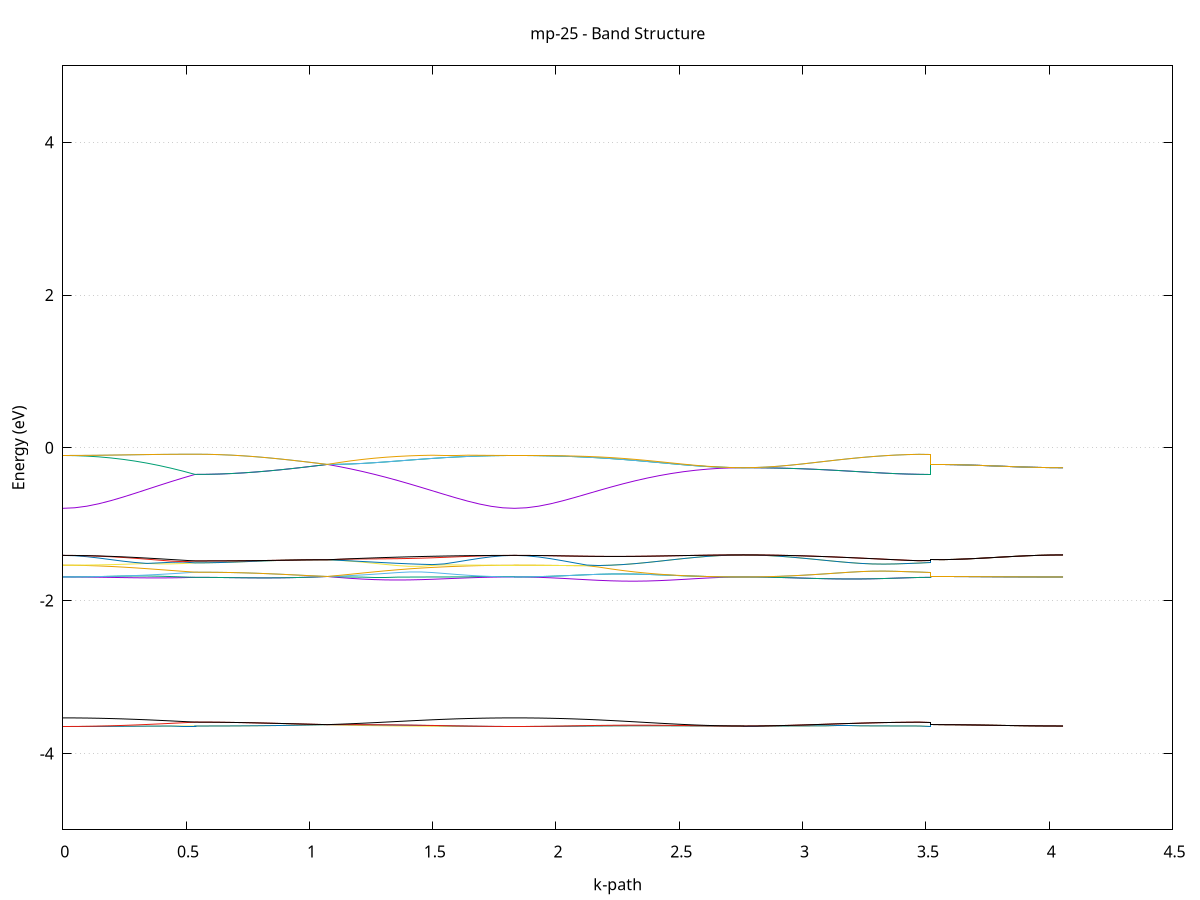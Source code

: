 set title 'mp-25 - Band Structure'
set xlabel 'k-path'
set ylabel 'Energy (eV)'
set grid y
set yrange [-5:5]
set terminal png size 800,600
set output 'mp-25_bands_gnuplot.png'
plot '-' using 1:2 with lines notitle, '-' using 1:2 with lines notitle, '-' using 1:2 with lines notitle, '-' using 1:2 with lines notitle, '-' using 1:2 with lines notitle, '-' using 1:2 with lines notitle, '-' using 1:2 with lines notitle, '-' using 1:2 with lines notitle, '-' using 1:2 with lines notitle, '-' using 1:2 with lines notitle, '-' using 1:2 with lines notitle, '-' using 1:2 with lines notitle, '-' using 1:2 with lines notitle, '-' using 1:2 with lines notitle, '-' using 1:2 with lines notitle, '-' using 1:2 with lines notitle, '-' using 1:2 with lines notitle, '-' using 1:2 with lines notitle, '-' using 1:2 with lines notitle, '-' using 1:2 with lines notitle, '-' using 1:2 with lines notitle, '-' using 1:2 with lines notitle, '-' using 1:2 with lines notitle, '-' using 1:2 with lines notitle, '-' using 1:2 with lines notitle, '-' using 1:2 with lines notitle, '-' using 1:2 with lines notitle, '-' using 1:2 with lines notitle, '-' using 1:2 with lines notitle, '-' using 1:2 with lines notitle, '-' using 1:2 with lines notitle, '-' using 1:2 with lines notitle, '-' using 1:2 with lines notitle, '-' using 1:2 with lines notitle, '-' using 1:2 with lines notitle, '-' using 1:2 with lines notitle, '-' using 1:2 with lines notitle, '-' using 1:2 with lines notitle, '-' using 1:2 with lines notitle, '-' using 1:2 with lines notitle, '-' using 1:2 with lines notitle, '-' using 1:2 with lines notitle, '-' using 1:2 with lines notitle, '-' using 1:2 with lines notitle, '-' using 1:2 with lines notitle, '-' using 1:2 with lines notitle, '-' using 1:2 with lines notitle, '-' using 1:2 with lines notitle, '-' using 1:2 with lines notitle, '-' using 1:2 with lines notitle, '-' using 1:2 with lines notitle, '-' using 1:2 with lines notitle, '-' using 1:2 with lines notitle, '-' using 1:2 with lines notitle, '-' using 1:2 with lines notitle, '-' using 1:2 with lines notitle, '-' using 1:2 with lines notitle, '-' using 1:2 with lines notitle, '-' using 1:2 with lines notitle, '-' using 1:2 with lines notitle, '-' using 1:2 with lines notitle, '-' using 1:2 with lines notitle, '-' using 1:2 with lines notitle, '-' using 1:2 with lines notitle
0.000000 -18.235997
0.048771 -18.235797
0.097542 -18.235197
0.146313 -18.234197
0.195084 -18.232897
0.243855 -18.231397
0.292626 -18.229597
0.341397 -18.227397
0.390168 -18.225097
0.438939 -18.222597
0.487710 -18.219997
0.536481 -18.217397
0.536481 -18.217397
0.585252 -18.217297
0.634023 -18.216997
0.682795 -18.216497
0.731566 -18.215897
0.780337 -18.215097
0.829108 -18.214197
0.877879 -18.213097
0.926650 -18.211897
0.975421 -18.210697
1.024192 -18.209397
1.072963 -18.208097
1.072963 -18.208097
1.120381 -18.209897
1.167800 -18.211997
1.215219 -18.214197
1.262638 -18.216497
1.310056 -18.218897
1.357475 -18.221297
1.404894 -18.223597
1.452312 -18.225897
1.499731 -18.227997
1.547150 -18.229897
1.594569 -18.231597
1.641987 -18.233197
1.689406 -18.234297
1.736825 -18.235197
1.784243 -18.235797
1.831662 -18.235997
1.831662 -18.235997
1.880568 -18.235797
1.929474 -18.235197
1.978380 -18.234197
2.027286 -18.232997
2.076192 -18.231397
2.125098 -18.229597
2.174004 -18.227597
2.222910 -18.225497
2.271816 -18.223197
2.320722 -18.220897
2.369627 -18.218597
2.418533 -18.216397
2.467439 -18.214397
2.516345 -18.212497
2.565251 -18.210997
2.614157 -18.209697
2.663063 -18.208797
2.711969 -18.208197
2.760875 -18.207897
2.760875 -18.207897
2.808294 -18.208097
2.855712 -18.208397
2.903131 -18.208797
2.950550 -18.209397
2.997969 -18.210097
3.045387 -18.210897
3.092806 -18.211797
3.140225 -18.212697
3.187643 -18.213597
3.235062 -18.214497
3.282481 -18.215297
3.329900 -18.215997
3.377318 -18.216597
3.424737 -18.216997
3.472156 -18.217297
3.519574 -18.217397
3.519574 -18.208097
3.568345 -18.207997
3.617116 -18.207997
3.665887 -18.207997
3.714658 -18.207997
3.763430 -18.207997
3.812201 -18.207997
3.860972 -18.207997
3.909743 -18.207997
3.958514 -18.207997
4.007285 -18.207997
4.056056 -18.207897
e
0.000000 -18.198897
0.048771 -18.199097
0.097542 -18.199597
0.146313 -18.200497
0.195084 -18.201797
0.243855 -18.203397
0.292626 -18.205297
0.341397 -18.207397
0.390168 -18.209697
0.438939 -18.212197
0.487710 -18.214797
0.536481 -18.217397
0.536481 -18.217397
0.585252 -18.217297
0.634023 -18.216997
0.682795 -18.216497
0.731566 -18.215897
0.780337 -18.215097
0.829108 -18.214197
0.877879 -18.213097
0.926650 -18.211897
0.975421 -18.210697
1.024192 -18.209397
1.072963 -18.208097
1.072963 -18.208097
1.120381 -18.207897
1.167800 -18.207697
1.215219 -18.207197
1.262638 -18.206697
1.310056 -18.205997
1.357475 -18.205197
1.404894 -18.204397
1.452312 -18.203397
1.499731 -18.202597
1.547150 -18.201697
1.594569 -18.200897
1.641987 -18.200297
1.689406 -18.199597
1.736825 -18.199197
1.784243 -18.198997
1.831662 -18.198897
1.831662 -18.198897
1.880568 -18.198997
1.929474 -18.199097
1.978380 -18.199397
2.027286 -18.199897
2.076192 -18.200297
2.125098 -18.200897
2.174004 -18.201597
2.222910 -18.202297
2.271816 -18.202997
2.320722 -18.203797
2.369627 -18.204597
2.418533 -18.205297
2.467439 -18.205897
2.516345 -18.206497
2.565251 -18.207097
2.614157 -18.207497
2.663063 -18.207797
2.711969 -18.207997
2.760875 -18.207897
2.760875 -18.207897
2.808294 -18.208097
2.855712 -18.208397
2.903131 -18.208797
2.950550 -18.209397
2.997969 -18.210097
3.045387 -18.210897
3.092806 -18.211797
3.140225 -18.212697
3.187643 -18.213597
3.235062 -18.214497
3.282481 -18.215297
3.329900 -18.215997
3.377318 -18.216597
3.424737 -18.216997
3.472156 -18.217297
3.519574 -18.217397
3.519574 -18.208097
3.568345 -18.207997
3.617116 -18.207997
3.665887 -18.207997
3.714658 -18.207997
3.763430 -18.207997
3.812201 -18.207997
3.860972 -18.207997
3.909743 -18.207997
3.958514 -18.207997
4.007285 -18.207997
4.056056 -18.207897
e
0.000000 -18.198897
0.048771 -18.198897
0.097542 -18.198897
0.146313 -18.198797
0.195084 -18.198897
0.243855 -18.198897
0.292626 -18.198897
0.341397 -18.198697
0.390168 -18.198797
0.438939 -18.198697
0.487710 -18.198697
0.536481 -18.198697
0.536481 -18.198697
0.585252 -18.198797
0.634023 -18.199097
0.682795 -18.199597
0.731566 -18.200197
0.780337 -18.200997
0.829108 -18.201897
0.877879 -18.202997
0.926650 -18.204097
0.975421 -18.205397
1.024192 -18.206697
1.072963 -18.208097
1.072963 -18.208097
1.120381 -18.207897
1.167800 -18.207697
1.215219 -18.207197
1.262638 -18.206697
1.310056 -18.205997
1.357475 -18.205197
1.404894 -18.204297
1.452312 -18.203397
1.499731 -18.202497
1.547150 -18.201697
1.594569 -18.200897
1.641987 -18.200197
1.689406 -18.199597
1.736825 -18.199197
1.784243 -18.198997
1.831662 -18.198897
1.831662 -18.198897
1.880568 -18.198997
1.929474 -18.199097
1.978380 -18.199397
2.027286 -18.199797
2.076192 -18.200297
2.125098 -18.200897
2.174004 -18.201597
2.222910 -18.202297
2.271816 -18.202997
2.320722 -18.203797
2.369627 -18.204497
2.418533 -18.205197
2.467439 -18.205897
2.516345 -18.206497
2.565251 -18.207097
2.614157 -18.207497
2.663063 -18.207797
2.711969 -18.207897
2.760875 -18.207897
2.760875 -18.207897
2.808294 -18.207897
2.855712 -18.207697
2.903131 -18.207197
2.950550 -18.206697
2.997969 -18.205897
3.045387 -18.205097
3.092806 -18.204297
3.140225 -18.203397
3.187643 -18.202497
3.235062 -18.201597
3.282481 -18.200797
3.329900 -18.200097
3.377318 -18.199497
3.424737 -18.199097
3.472156 -18.198797
3.519574 -18.198697
3.519574 -18.208097
3.568345 -18.207997
3.617116 -18.207997
3.665887 -18.207997
3.714658 -18.207997
3.763430 -18.207997
3.812201 -18.207997
3.860972 -18.207997
3.909743 -18.207997
3.958514 -18.207997
4.007285 -18.207997
4.056056 -18.207897
e
0.000000 -18.198897
0.048771 -18.198897
0.097542 -18.198897
0.146313 -18.198797
0.195084 -18.198797
0.243855 -18.198797
0.292626 -18.198797
0.341397 -18.198697
0.390168 -18.198697
0.438939 -18.198697
0.487710 -18.198697
0.536481 -18.198697
0.536481 -18.198697
0.585252 -18.198797
0.634023 -18.199097
0.682795 -18.199597
0.731566 -18.200197
0.780337 -18.200997
0.829108 -18.201897
0.877879 -18.202997
0.926650 -18.204097
0.975421 -18.205397
1.024192 -18.206697
1.072963 -18.208097
1.072963 -18.208097
1.120381 -18.206297
1.167800 -18.204697
1.215219 -18.203397
1.262638 -18.202297
1.310056 -18.201297
1.357475 -18.200597
1.404894 -18.199997
1.452312 -18.199597
1.499731 -18.199297
1.547150 -18.199097
1.594569 -18.198897
1.641987 -18.198897
1.689406 -18.198897
1.736825 -18.198897
1.784243 -18.198897
1.831662 -18.198897
1.831662 -18.198897
1.880568 -18.198997
1.929474 -18.199097
1.978380 -18.199397
2.027286 -18.199797
2.076192 -18.200297
2.125098 -18.200897
2.174004 -18.201597
2.222910 -18.202297
2.271816 -18.202997
2.320722 -18.203797
2.369627 -18.204497
2.418533 -18.205197
2.467439 -18.205897
2.516345 -18.206497
2.565251 -18.206997
2.614157 -18.207397
2.663063 -18.207797
2.711969 -18.207897
2.760875 -18.207897
2.760875 -18.207897
2.808294 -18.207897
2.855712 -18.207697
2.903131 -18.207197
2.950550 -18.206697
2.997969 -18.205897
3.045387 -18.205097
3.092806 -18.204297
3.140225 -18.203397
3.187643 -18.202497
3.235062 -18.201597
3.282481 -18.200797
3.329900 -18.200097
3.377318 -18.199497
3.424737 -18.199097
3.472156 -18.198797
3.519574 -18.198697
3.519574 -18.208097
3.568345 -18.207997
3.617116 -18.207997
3.665887 -18.207997
3.714658 -18.207997
3.763430 -18.207997
3.812201 -18.207997
3.860972 -18.207997
3.909743 -18.207997
3.958514 -18.207997
4.007285 -18.207997
4.056056 -18.207897
e
0.000000 -3.647997
0.048771 -3.647897
0.097542 -3.647497
0.146313 -3.646997
0.195084 -3.646297
0.243855 -3.645597
0.292626 -3.644797
0.341397 -3.643897
0.390168 -3.643097
0.438939 -3.642497
0.487710 -3.641997
0.536481 -3.641697
0.536481 -3.641697
0.585252 -3.641597
0.634023 -3.641197
0.682795 -3.640597
0.731566 -3.639597
0.780337 -3.638397
0.829108 -3.636797
0.877879 -3.634897
0.926650 -3.632597
0.975421 -3.629897
1.024192 -3.626897
1.072963 -3.623597
1.072963 -3.623597
1.120381 -3.628097
1.167800 -3.631797
1.215219 -3.634897
1.262638 -3.637397
1.310056 -3.639397
1.357475 -3.641097
1.404894 -3.642397
1.452312 -3.643597
1.499731 -3.644497
1.547150 -3.645397
1.594569 -3.646097
1.641987 -3.646797
1.689406 -3.647197
1.736825 -3.647697
1.784243 -3.647897
1.831662 -3.647997
1.831662 -3.647997
1.880568 -3.647797
1.929474 -3.647197
1.978380 -3.646197
2.027286 -3.645097
2.076192 -3.643697
2.125098 -3.642297
2.174004 -3.640997
2.222910 -3.639897
2.271816 -3.639097
2.320722 -3.638497
2.369627 -3.638397
2.418533 -3.638497
2.467439 -3.638897
2.516345 -3.639397
2.565251 -3.640097
2.614157 -3.640697
2.663063 -3.641297
2.711969 -3.641597
2.760875 -3.641697
2.760875 -3.641697
2.808294 -3.641697
2.855712 -3.641397
2.903131 -3.640997
2.950550 -3.640597
2.997969 -3.640097
3.045387 -3.639597
3.092806 -3.639297
3.140225 -3.639197
3.187643 -3.639197
3.235062 -3.639397
3.282481 -3.639897
3.329900 -3.640397
3.377318 -3.640897
3.424737 -3.641297
3.472156 -3.641597
3.519574 -3.641697
3.519574 -3.623597
3.568345 -3.623897
3.617116 -3.624897
3.665887 -3.626697
3.714658 -3.628897
3.763430 -3.631397
3.812201 -3.633997
3.860972 -3.636497
3.909743 -3.638697
3.958514 -3.640297
4.007285 -3.641397
4.056056 -3.641697
e
0.000000 -3.647997
0.048771 -3.647897
0.097542 -3.647397
0.146313 -3.646697
0.195084 -3.645897
0.243855 -3.645097
0.292626 -3.644197
0.341397 -3.643197
0.390168 -3.642497
0.438939 -3.641997
0.487710 -3.641697
0.536481 -3.641697
0.536481 -3.641697
0.585252 -3.641597
0.634023 -3.641197
0.682795 -3.640597
0.731566 -3.639597
0.780337 -3.638397
0.829108 -3.636797
0.877879 -3.634897
0.926650 -3.632597
0.975421 -3.629897
1.024192 -3.626897
1.072963 -3.623597
1.072963 -3.623597
1.120381 -3.623697
1.167800 -3.624197
1.215219 -3.624997
1.262638 -3.626097
1.310056 -3.627397
1.357475 -3.629097
1.404894 -3.631097
1.452312 -3.633397
1.499731 -3.635797
1.547150 -3.638297
1.594569 -3.640797
1.641987 -3.643197
1.689406 -3.645197
1.736825 -3.646697
1.784243 -3.647697
1.831662 -3.647997
1.831662 -3.647997
1.880568 -3.647797
1.929474 -3.647197
1.978380 -3.646197
2.027286 -3.645097
2.076192 -3.643697
2.125098 -3.642297
2.174004 -3.640997
2.222910 -3.639897
2.271816 -3.639097
2.320722 -3.638497
2.369627 -3.638397
2.418533 -3.638497
2.467439 -3.638897
2.516345 -3.639397
2.565251 -3.640097
2.614157 -3.640697
2.663063 -3.641297
2.711969 -3.641597
2.760875 -3.641697
2.760875 -3.641697
2.808294 -3.641697
2.855712 -3.641397
2.903131 -3.640997
2.950550 -3.640597
2.997969 -3.640097
3.045387 -3.639597
3.092806 -3.639297
3.140225 -3.639197
3.187643 -3.639197
3.235062 -3.639397
3.282481 -3.639897
3.329900 -3.640397
3.377318 -3.640897
3.424737 -3.641297
3.472156 -3.641597
3.519574 -3.641697
3.519574 -3.623597
3.568345 -3.623897
3.617116 -3.624897
3.665887 -3.626697
3.714658 -3.628897
3.763430 -3.631397
3.812201 -3.633997
3.860972 -3.636497
3.909743 -3.638697
3.958514 -3.640297
4.007285 -3.641397
4.056056 -3.641697
e
0.000000 -3.647997
0.048771 -3.647397
0.097542 -3.645697
0.146313 -3.642697
0.195084 -3.638797
0.243855 -3.633897
0.292626 -3.628097
0.341397 -3.621397
0.390168 -3.614297
0.438939 -3.606697
0.487710 -3.598797
0.536481 -3.590797
0.536481 -3.590797
0.585252 -3.591197
0.634023 -3.592497
0.682795 -3.594497
0.731566 -3.597197
0.780337 -3.600397
0.829108 -3.603997
0.877879 -3.607897
0.926650 -3.611897
0.975421 -3.615897
1.024192 -3.619797
1.072963 -3.623597
1.072963 -3.623597
1.120381 -3.623497
1.167800 -3.623797
1.215219 -3.624297
1.262638 -3.625097
1.310056 -3.626197
1.357475 -3.627697
1.404894 -3.629597
1.452312 -3.631797
1.499731 -3.634297
1.547150 -3.636997
1.594569 -3.639797
1.641987 -3.642397
1.689406 -3.644597
1.736825 -3.646397
1.784243 -3.647597
1.831662 -3.647997
1.831662 -3.647997
1.880568 -3.647597
1.929474 -3.646197
1.978380 -3.644297
2.027286 -3.641897
2.076192 -3.639097
2.125098 -3.636397
2.174004 -3.633897
2.222910 -3.632097
2.271816 -3.630797
2.320722 -3.630297
2.369627 -3.630697
2.418533 -3.631697
2.467439 -3.633297
2.516345 -3.635097
2.565251 -3.637097
2.614157 -3.638997
2.663063 -3.640497
2.711969 -3.641397
2.760875 -3.641697
2.760875 -3.641697
2.808294 -3.641097
2.855712 -3.639397
2.903131 -3.636497
2.950550 -3.632897
2.997969 -3.628397
3.045387 -3.623597
3.092806 -3.618597
3.140225 -3.613497
3.187643 -3.608697
3.235062 -3.604197
3.282481 -3.600297
3.329900 -3.596897
3.377318 -3.594297
3.424737 -3.592397
3.472156 -3.591197
3.519574 -3.590797
3.519574 -3.623597
3.568345 -3.623897
3.617116 -3.624897
3.665887 -3.626697
3.714658 -3.628897
3.763430 -3.631397
3.812201 -3.633997
3.860972 -3.636497
3.909743 -3.638697
3.958514 -3.640297
4.007285 -3.641397
4.056056 -3.641697
e
0.000000 -3.535297
0.048771 -3.535797
0.097542 -3.537397
0.146313 -3.540097
0.195084 -3.543897
0.243855 -3.548597
0.292626 -3.554197
0.341397 -3.560397
0.390168 -3.567497
0.438939 -3.574997
0.487710 -3.582797
0.536481 -3.590797
0.536481 -3.590797
0.585252 -3.591197
0.634023 -3.592497
0.682795 -3.594497
0.731566 -3.597197
0.780337 -3.600397
0.829108 -3.603997
0.877879 -3.607897
0.926650 -3.611897
0.975421 -3.615897
1.024192 -3.619797
1.072963 -3.623597
1.072963 -3.623597
1.120381 -3.618197
1.167800 -3.611997
1.215219 -3.605197
1.262638 -3.597897
1.310056 -3.590097
1.357475 -3.582297
1.404894 -3.574497
1.452312 -3.566997
1.499731 -3.559997
1.547150 -3.553697
1.594569 -3.548097
1.641987 -3.543597
1.689406 -3.539897
1.736825 -3.537297
1.784243 -3.535797
1.831662 -3.535297
1.831662 -3.535297
1.880568 -3.535797
1.929474 -3.537397
1.978380 -3.540197
2.027286 -3.544097
2.076192 -3.549097
2.125098 -3.555097
2.174004 -3.561897
2.222910 -3.569697
2.271816 -3.577997
2.320722 -3.586897
2.369627 -3.595897
2.418533 -3.604797
2.467439 -3.613397
2.516345 -3.621297
2.565251 -3.628297
2.614157 -3.633997
2.663063 -3.638197
2.711969 -3.640797
2.760875 -3.641697
2.760875 -3.641697
2.808294 -3.641097
2.855712 -3.639397
2.903131 -3.636497
2.950550 -3.632897
2.997969 -3.628397
3.045387 -3.623597
3.092806 -3.618597
3.140225 -3.613497
3.187643 -3.608697
3.235062 -3.604197
3.282481 -3.600297
3.329900 -3.596897
3.377318 -3.594297
3.424737 -3.592397
3.472156 -3.591197
3.519574 -3.590797
3.519574 -3.623597
3.568345 -3.623897
3.617116 -3.624897
3.665887 -3.626697
3.714658 -3.628897
3.763430 -3.631397
3.812201 -3.633997
3.860972 -3.636497
3.909743 -3.638697
3.958514 -3.640297
4.007285 -3.641397
4.056056 -3.641697
e
0.000000 -1.689797
0.048771 -1.690297
0.097542 -1.691597
0.146313 -1.693697
0.195084 -1.696097
0.243855 -1.698697
0.292626 -1.700997
0.341397 -1.702497
0.390168 -1.702997
0.438939 -1.701997
0.487710 -1.699497
0.536481 -1.695397
0.536481 -1.695397
0.585252 -1.695997
0.634023 -1.697297
0.682795 -1.699197
0.731566 -1.700997
0.780337 -1.702297
0.829108 -1.702697
0.877879 -1.701797
0.926650 -1.699497
0.975421 -1.695697
1.024192 -1.690597
1.072963 -1.684297
1.072963 -1.684297
1.120381 -1.697497
1.167800 -1.708997
1.215219 -1.718197
1.262638 -1.724997
1.310056 -1.728997
1.357475 -1.730297
1.404894 -1.729097
1.452312 -1.725597
1.499731 -1.720597
1.547150 -1.714497
1.594569 -1.708197
1.641987 -1.702197
1.689406 -1.697097
1.736825 -1.693097
1.784243 -1.690697
1.831662 -1.689797
1.831662 -1.689797
1.880568 -1.691197
1.929474 -1.695097
1.978380 -1.701297
2.027286 -1.709197
2.076192 -1.717997
2.125098 -1.726797
2.174004 -1.734797
2.222910 -1.740997
2.271816 -1.744797
2.320722 -1.745597
2.369627 -1.743397
2.418533 -1.738397
2.467439 -1.730997
2.516345 -1.722197
2.565251 -1.712897
2.614157 -1.704097
2.663063 -1.696897
2.711969 -1.692197
2.760875 -1.690597
2.760875 -1.690597
2.808294 -1.691297
2.855712 -1.693397
2.903131 -1.696697
2.950550 -1.700697
2.997969 -1.705197
3.045387 -1.709497
3.092806 -1.713197
3.140225 -1.715897
3.187643 -1.717097
3.235062 -1.716597
3.282481 -1.714397
3.329900 -1.710797
3.377318 -1.705997
3.424737 -1.701097
3.472156 -1.696997
3.519574 -1.695397
3.519574 -1.684297
3.568345 -1.684497
3.617116 -1.684897
3.665887 -1.685597
3.714658 -1.686497
3.763430 -1.687397
3.812201 -1.688297
3.860972 -1.689097
3.909743 -1.689697
3.958514 -1.690197
4.007285 -1.690497
4.056056 -1.690597
e
0.000000 -1.689797
0.048771 -1.689397
0.097542 -1.687897
0.146313 -1.685497
0.195084 -1.682097
0.243855 -1.679097
0.292626 -1.677497
0.341397 -1.677697
0.390168 -1.680397
0.438939 -1.684897
0.487710 -1.690297
0.536481 -1.695397
0.536481 -1.695397
0.585252 -1.695997
0.634023 -1.697297
0.682795 -1.699197
0.731566 -1.700997
0.780337 -1.702297
0.829108 -1.702697
0.877879 -1.701797
0.926650 -1.699497
0.975421 -1.695697
1.024192 -1.690597
1.072963 -1.684297
1.072963 -1.684297
1.120381 -1.688197
1.167800 -1.690897
1.215219 -1.692497
1.262638 -1.693097
1.310056 -1.693097
1.357475 -1.692597
1.404894 -1.691897
1.452312 -1.691197
1.499731 -1.690697
1.547150 -1.690197
1.594569 -1.689997
1.641987 -1.689897
1.689406 -1.689797
1.736825 -1.689797
1.784243 -1.689797
1.831662 -1.689797
1.831662 -1.689797
1.880568 -1.688897
1.929474 -1.685997
1.978380 -1.681297
2.027286 -1.675297
2.076192 -1.668397
2.125098 -1.661397
2.174004 -1.655397
2.222910 -1.651697
2.271816 -1.650797
2.320722 -1.652797
2.369627 -1.656997
2.418533 -1.662597
2.467439 -1.668597
2.516345 -1.674597
2.565251 -1.679997
2.614157 -1.684697
2.663063 -1.687997
2.711969 -1.689997
2.760875 -1.690597
2.760875 -1.690597
2.808294 -1.691297
2.855712 -1.693397
2.903131 -1.696697
2.950550 -1.700697
2.997969 -1.705197
3.045387 -1.709497
3.092806 -1.713197
3.140225 -1.715897
3.187643 -1.717097
3.235062 -1.716597
3.282481 -1.714397
3.329900 -1.710797
3.377318 -1.705997
3.424737 -1.701097
3.472156 -1.696997
3.519574 -1.695397
3.519574 -1.684297
3.568345 -1.684497
3.617116 -1.684897
3.665887 -1.685597
3.714658 -1.686497
3.763430 -1.687397
3.812201 -1.688297
3.860972 -1.689097
3.909743 -1.689697
3.958514 -1.690197
4.007285 -1.690497
4.056056 -1.690597
e
0.000000 -1.689797
0.048771 -1.689197
0.097542 -1.687497
0.146313 -1.684897
0.195084 -1.681897
0.243855 -1.677597
0.292626 -1.671997
0.341397 -1.665297
0.390168 -1.657397
0.438939 -1.648497
0.487710 -1.638597
0.536481 -1.627997
0.536481 -1.627997
0.585252 -1.628497
0.634023 -1.629997
0.682795 -1.632497
0.731566 -1.636297
0.780337 -1.641197
0.829108 -1.647197
0.877879 -1.654097
0.926650 -1.661697
0.975421 -1.669497
1.024192 -1.677097
1.072963 -1.684297
1.072963 -1.684297
1.120381 -1.678997
1.167800 -1.672197
1.215219 -1.663897
1.262638 -1.654397
1.310056 -1.643797
1.357475 -1.633197
1.404894 -1.625397
1.452312 -1.624997
1.499731 -1.632897
1.547150 -1.644697
1.594569 -1.656997
1.641987 -1.668097
1.689406 -1.677397
1.736825 -1.684197
1.784243 -1.688397
1.831662 -1.689797
1.831662 -1.689797
1.880568 -1.688897
1.929474 -1.685997
1.978380 -1.681297
2.027286 -1.675297
2.076192 -1.668397
2.125098 -1.661397
2.174004 -1.655397
2.222910 -1.651697
2.271816 -1.650797
2.320722 -1.652797
2.369627 -1.656997
2.418533 -1.662597
2.467439 -1.668597
2.516345 -1.674597
2.565251 -1.679997
2.614157 -1.684497
2.663063 -1.687797
2.711969 -1.689897
2.760875 -1.690597
2.760875 -1.690597
2.808294 -1.689697
2.855712 -1.686997
2.903131 -1.682497
2.950550 -1.676297
2.997969 -1.668597
3.045387 -1.659597
3.092806 -1.649597
3.140225 -1.639197
3.187643 -1.629097
3.235062 -1.620497
3.282481 -1.614897
3.329900 -1.613697
3.377318 -1.616597
3.424737 -1.621597
3.472156 -1.626097
3.519574 -1.627997
3.519574 -1.684297
3.568345 -1.684497
3.617116 -1.684897
3.665887 -1.685597
3.714658 -1.686497
3.763430 -1.687397
3.812201 -1.688297
3.860972 -1.689097
3.909743 -1.689697
3.958514 -1.690197
4.007285 -1.690497
4.056056 -1.690597
e
0.000000 -1.536397
0.048771 -1.537497
0.097542 -1.540697
0.146313 -1.545897
0.195084 -1.552897
0.243855 -1.561397
0.292626 -1.571297
0.341397 -1.581997
0.390168 -1.593397
0.438939 -1.605097
0.487710 -1.616697
0.536481 -1.627997
0.536481 -1.627997
0.585252 -1.628497
0.634023 -1.629997
0.682795 -1.632497
0.731566 -1.636297
0.780337 -1.641197
0.829108 -1.647197
0.877879 -1.654097
0.926650 -1.661697
0.975421 -1.669497
1.024192 -1.677097
1.072963 -1.684297
1.072963 -1.684297
1.120381 -1.669797
1.167800 -1.654597
1.215219 -1.639097
1.262638 -1.623997
1.310056 -1.609497
1.357475 -1.596297
1.404894 -1.584397
1.452312 -1.574097
1.499731 -1.565297
1.547150 -1.557897
1.594569 -1.551597
1.641987 -1.546297
1.689406 -1.542097
1.736825 -1.538997
1.784243 -1.537097
1.831662 -1.536397
1.831662 -1.536397
1.880568 -1.536697
1.929474 -1.537597
1.978380 -1.538997
2.027286 -1.540497
2.076192 -1.541897
2.125098 -1.542397
2.174004 -1.561197
2.222910 -1.585297
2.271816 -1.606697
2.320722 -1.625197
2.369627 -1.640897
2.418533 -1.654097
2.467439 -1.664797
2.516345 -1.673297
2.565251 -1.679897
2.614157 -1.684497
2.663063 -1.687797
2.711969 -1.689897
2.760875 -1.690597
2.760875 -1.690597
2.808294 -1.689697
2.855712 -1.686997
2.903131 -1.682497
2.950550 -1.676297
2.997969 -1.668597
3.045387 -1.659597
3.092806 -1.649597
3.140225 -1.639197
3.187643 -1.629097
3.235062 -1.620497
3.282481 -1.614897
3.329900 -1.613697
3.377318 -1.616597
3.424737 -1.621597
3.472156 -1.626097
3.519574 -1.627997
3.519574 -1.684297
3.568345 -1.684497
3.617116 -1.684897
3.665887 -1.685597
3.714658 -1.686497
3.763430 -1.687397
3.812201 -1.688297
3.860972 -1.689097
3.909743 -1.689697
3.958514 -1.690197
4.007285 -1.690497
4.056056 -1.690597
e
0.000000 -1.536397
0.048771 -1.535997
0.097542 -1.534597
0.146313 -1.532197
0.195084 -1.528897
0.243855 -1.524597
0.292626 -1.519397
0.341397 -1.513197
0.390168 -1.519297
0.438939 -1.519397
0.487710 -1.514497
0.536481 -1.505997
0.536481 -1.505997
0.585252 -1.504897
0.634023 -1.501697
0.682795 -1.496897
0.731566 -1.491097
0.780337 -1.484997
0.829108 -1.479097
0.877879 -1.473997
0.926650 -1.469897
0.975421 -1.467597
1.024192 -1.465997
1.072963 -1.465197
1.072963 -1.465197
1.120381 -1.473097
1.167800 -1.483697
1.215219 -1.496697
1.262638 -1.511597
1.310056 -1.527097
1.357475 -1.541597
1.404894 -1.551297
1.452312 -1.550897
1.499731 -1.538897
1.547150 -1.531397
1.594569 -1.533497
1.641987 -1.534797
1.689406 -1.535597
1.736825 -1.536097
1.784243 -1.536397
1.831662 -1.536397
1.831662 -1.536397
1.880568 -1.536697
1.929474 -1.537597
1.978380 -1.538997
2.027286 -1.540497
2.076192 -1.541897
2.125098 -1.542397
2.174004 -1.540897
2.222910 -1.536297
2.271816 -1.527997
2.320722 -1.515897
2.369627 -1.500997
2.418533 -1.484297
2.467439 -1.466797
2.516345 -1.449797
2.565251 -1.434197
2.614157 -1.420897
2.663063 -1.410697
2.711969 -1.404297
2.760875 -1.402097
2.760875 -1.402097
2.808294 -1.404097
2.855712 -1.409697
2.903131 -1.418597
2.950550 -1.430197
2.997969 -1.443697
3.045387 -1.458397
3.092806 -1.473497
3.140225 -1.488197
3.187643 -1.501697
3.235062 -1.512797
3.282481 -1.519997
3.329900 -1.522197
3.377318 -1.519797
3.424737 -1.514397
3.472156 -1.508697
3.519574 -1.505997
3.519574 -1.465197
3.568345 -1.463897
3.617116 -1.460197
3.665887 -1.454297
3.714658 -1.446697
3.763430 -1.438097
3.812201 -1.429197
3.860972 -1.420597
3.909743 -1.412997
3.958514 -1.407197
4.007285 -1.403397
4.056056 -1.402097
e
0.000000 -1.408097
0.048771 -1.412597
0.097542 -1.424997
0.146313 -1.442897
0.195084 -1.463497
0.243855 -1.483697
0.292626 -1.500997
0.341397 -1.513197
0.390168 -1.506197
0.438939 -1.498297
0.487710 -1.495097
0.536481 -1.505997
0.536481 -1.505997
0.585252 -1.504897
0.634023 -1.501697
0.682795 -1.496897
0.731566 -1.491097
0.780337 -1.484997
0.829108 -1.479097
0.877879 -1.473997
0.926650 -1.469897
0.975421 -1.467597
1.024192 -1.465997
1.072963 -1.465197
1.072963 -1.465197
1.120381 -1.472397
1.167800 -1.479997
1.215219 -1.488097
1.262638 -1.496297
1.310056 -1.504397
1.357475 -1.511997
1.404894 -1.518697
1.452312 -1.524197
1.499731 -1.528397
1.547150 -1.519297
1.594569 -1.495797
1.641987 -1.470897
1.689406 -1.446997
1.736825 -1.426697
1.784243 -1.412997
1.831662 -1.408097
1.831662 -1.408097
1.880568 -1.413597
1.929474 -1.428797
1.978380 -1.451397
2.027286 -1.478197
2.076192 -1.506597
2.125098 -1.534697
2.174004 -1.540897
2.222910 -1.536297
2.271816 -1.527997
2.320722 -1.515897
2.369627 -1.500997
2.418533 -1.484297
2.467439 -1.466797
2.516345 -1.449797
2.565251 -1.434197
2.614157 -1.420897
2.663063 -1.410697
2.711969 -1.404297
2.760875 -1.402097
2.760875 -1.402097
2.808294 -1.404097
2.855712 -1.409697
2.903131 -1.418597
2.950550 -1.430197
2.997969 -1.443697
3.045387 -1.458397
3.092806 -1.473497
3.140225 -1.488197
3.187643 -1.501697
3.235062 -1.512797
3.282481 -1.519997
3.329900 -1.522197
3.377318 -1.519797
3.424737 -1.514397
3.472156 -1.508697
3.519574 -1.505997
3.519574 -1.465197
3.568345 -1.463897
3.617116 -1.460197
3.665887 -1.454297
3.714658 -1.446697
3.763430 -1.438097
3.812201 -1.429197
3.860972 -1.420597
3.909743 -1.412997
3.958514 -1.407197
4.007285 -1.403397
4.056056 -1.402097
e
0.000000 -1.408097
0.048771 -1.409297
0.097542 -1.412697
0.146313 -1.418297
0.195084 -1.425797
0.243855 -1.435097
0.292626 -1.445897
0.341397 -1.457797
0.390168 -1.470297
0.438939 -1.482997
0.487710 -1.489797
0.536481 -1.480797
0.536481 -1.480797
0.585252 -1.480697
0.634023 -1.480297
0.682795 -1.479497
0.731566 -1.478397
0.780337 -1.476697
0.829108 -1.474597
0.877879 -1.472197
0.926650 -1.469797
0.975421 -1.466997
1.024192 -1.465497
1.072963 -1.465197
1.072963 -1.465197
1.120381 -1.459797
1.167800 -1.456597
1.215219 -1.454897
1.262638 -1.453897
1.310056 -1.452797
1.357475 -1.451197
1.404894 -1.448397
1.452312 -1.444497
1.499731 -1.439497
1.547150 -1.433597
1.594569 -1.427397
1.641987 -1.421297
1.689406 -1.415897
1.736825 -1.411697
1.784243 -1.409097
1.831662 -1.408097
1.831662 -1.408097
1.880568 -1.408597
1.929474 -1.409997
1.978380 -1.412097
2.027286 -1.414697
2.076192 -1.417197
2.125098 -1.419397
2.174004 -1.420997
2.222910 -1.421797
2.271816 -1.421597
2.320722 -1.420497
2.369627 -1.418697
2.418533 -1.416297
2.467439 -1.413597
2.516345 -1.410697
2.565251 -1.407997
2.614157 -1.405597
2.663063 -1.403697
2.711969 -1.402497
2.760875 -1.402097
2.760875 -1.402097
2.808294 -1.402597
2.855712 -1.404097
2.903131 -1.406497
2.950550 -1.409797
2.997969 -1.413897
3.045387 -1.418797
3.092806 -1.424297
3.140225 -1.430297
3.187643 -1.436797
3.235062 -1.443697
3.282481 -1.450697
3.329900 -1.457897
3.377318 -1.465097
3.424737 -1.472097
3.472156 -1.478097
3.519574 -1.480797
3.519574 -1.465197
3.568345 -1.463897
3.617116 -1.460197
3.665887 -1.454297
3.714658 -1.446697
3.763430 -1.438097
3.812201 -1.429197
3.860972 -1.420597
3.909743 -1.412997
3.958514 -1.407197
4.007285 -1.403397
4.056056 -1.402097
e
0.000000 -1.408097
0.048771 -1.408897
0.097542 -1.411397
0.146313 -1.415297
0.195084 -1.420697
0.243855 -1.427297
0.292626 -1.434897
0.341397 -1.443397
0.390168 -1.452397
0.438939 -1.461897
0.487710 -1.471397
0.536481 -1.480797
0.536481 -1.480797
0.585252 -1.480697
0.634023 -1.480297
0.682795 -1.479497
0.731566 -1.478397
0.780337 -1.476697
0.829108 -1.474597
0.877879 -1.472197
0.926650 -1.469797
0.975421 -1.466997
1.024192 -1.465497
1.072963 -1.465197
1.072963 -1.465197
1.120381 -1.458497
1.167800 -1.452197
1.215219 -1.446297
1.262638 -1.440897
1.310056 -1.435797
1.357475 -1.431097
1.404894 -1.426897
1.452312 -1.422997
1.499731 -1.419597
1.547150 -1.416597
1.594569 -1.413997
1.641987 -1.411897
1.689406 -1.410297
1.736825 -1.409097
1.784243 -1.408397
1.831662 -1.408097
1.831662 -1.408097
1.880568 -1.408597
1.929474 -1.409997
1.978380 -1.412097
2.027286 -1.414697
2.076192 -1.417197
2.125098 -1.419397
2.174004 -1.420997
2.222910 -1.421797
2.271816 -1.421597
2.320722 -1.420497
2.369627 -1.418697
2.418533 -1.416297
2.467439 -1.413597
2.516345 -1.410697
2.565251 -1.407997
2.614157 -1.405597
2.663063 -1.403697
2.711969 -1.402497
2.760875 -1.402097
2.760875 -1.402097
2.808294 -1.402597
2.855712 -1.404097
2.903131 -1.406497
2.950550 -1.409797
2.997969 -1.413897
3.045387 -1.418797
3.092806 -1.424297
3.140225 -1.430297
3.187643 -1.436797
3.235062 -1.443697
3.282481 -1.450697
3.329900 -1.457897
3.377318 -1.465097
3.424737 -1.472097
3.472156 -1.478097
3.519574 -1.480797
3.519574 -1.465197
3.568345 -1.463897
3.617116 -1.460197
3.665887 -1.454297
3.714658 -1.446697
3.763430 -1.438097
3.812201 -1.429197
3.860972 -1.420597
3.909743 -1.412997
3.958514 -1.407197
4.007285 -1.403397
4.056056 -1.402097
e
0.000000 -0.791997
0.048771 -0.784697
0.097542 -0.763897
0.146313 -0.731797
0.195084 -0.691297
0.243855 -0.645197
0.292626 -0.595497
0.341397 -0.544197
0.390168 -0.492897
0.438939 -0.442497
0.487710 -0.393997
0.536481 -0.348097
0.536481 -0.348097
0.585252 -0.346897
0.634023 -0.343097
0.682795 -0.336697
0.731566 -0.327997
0.780337 -0.316997
0.829108 -0.303897
0.877879 -0.288997
0.926650 -0.272597
0.975421 -0.254897
1.024192 -0.236397
1.072963 -0.217397
1.072963 -0.217397
1.120381 -0.245097
1.167800 -0.275997
1.215219 -0.309697
1.262638 -0.346297
1.310056 -0.385497
1.357475 -0.427297
1.404894 -0.471197
1.452312 -0.516697
1.499731 -0.563197
1.547150 -0.609797
1.594569 -0.655197
1.641987 -0.697797
1.689406 -0.735397
1.736825 -0.765497
1.784243 -0.785097
1.831662 -0.791997
1.831662 -0.791997
1.880568 -0.784697
1.929474 -0.763897
1.978380 -0.732497
2.027286 -0.693497
2.076192 -0.649997
2.125098 -0.604297
2.174004 -0.558297
2.222910 -0.513597
2.271816 -0.471197
2.320722 -0.431797
2.369627 -0.395997
2.418533 -0.364097
2.467439 -0.336297
2.516345 -0.312897
2.565251 -0.293797
2.614157 -0.278997
2.663063 -0.268497
2.711969 -0.262197
2.760875 -0.260097
2.760875 -0.260097
2.808294 -0.260697
2.855712 -0.262397
2.903131 -0.265197
2.950550 -0.269197
2.997969 -0.274297
3.045387 -0.280497
3.092806 -0.287697
3.140225 -0.295897
3.187643 -0.304597
3.235062 -0.313597
3.282481 -0.322497
3.329900 -0.330797
3.377318 -0.337897
3.424737 -0.343397
3.472156 -0.346997
3.519574 -0.348097
3.519574 -0.217397
3.568345 -0.218197
3.617116 -0.220597
3.665887 -0.224497
3.714658 -0.229497
3.763430 -0.235297
3.812201 -0.241397
3.860972 -0.247297
3.909743 -0.252497
3.958514 -0.256597
4.007285 -0.259197
4.056056 -0.260097
e
0.000000 -0.100297
0.048771 -0.102297
0.097542 -0.108297
0.146313 -0.118297
0.195084 -0.132497
0.243855 -0.150897
0.292626 -0.173497
0.341397 -0.200297
0.390168 -0.231297
0.438939 -0.266497
0.487710 -0.305497
0.536481 -0.348097
0.536481 -0.348097
0.585252 -0.346897
0.634023 -0.343097
0.682795 -0.336697
0.731566 -0.327997
0.780337 -0.316997
0.829108 -0.303897
0.877879 -0.288997
0.926650 -0.272597
0.975421 -0.254897
1.024192 -0.236397
1.072963 -0.217397
1.072963 -0.217397
1.120381 -0.215797
1.167800 -0.211297
1.215219 -0.204197
1.262638 -0.194997
1.310056 -0.184297
1.357475 -0.172697
1.404894 -0.160997
1.452312 -0.149397
1.499731 -0.138597
1.547150 -0.128697
1.594569 -0.120197
1.641987 -0.113097
1.689406 -0.107397
1.736825 -0.103397
1.784243 -0.101097
1.831662 -0.100297
1.831662 -0.100297
1.880568 -0.100797
1.929474 -0.102497
1.978380 -0.105497
2.027286 -0.109697
2.076192 -0.115297
2.125098 -0.122397
2.174004 -0.130997
2.222910 -0.141097
2.271816 -0.152597
2.320722 -0.165297
2.369627 -0.179097
2.418533 -0.193297
2.467439 -0.207697
2.516345 -0.221497
2.565251 -0.234197
2.614157 -0.244997
2.663063 -0.253197
2.711969 -0.258397
2.760875 -0.260097
2.760875 -0.260097
2.808294 -0.260697
2.855712 -0.262397
2.903131 -0.265197
2.950550 -0.269197
2.997969 -0.274297
3.045387 -0.280497
3.092806 -0.287697
3.140225 -0.295897
3.187643 -0.304597
3.235062 -0.313597
3.282481 -0.322497
3.329900 -0.330797
3.377318 -0.337897
3.424737 -0.343397
3.472156 -0.346997
3.519574 -0.348097
3.519574 -0.217397
3.568345 -0.218197
3.617116 -0.220597
3.665887 -0.224497
3.714658 -0.229497
3.763430 -0.235297
3.812201 -0.241397
3.860972 -0.247297
3.909743 -0.252497
3.958514 -0.256597
4.007285 -0.259197
4.056056 -0.260097
e
0.000000 -0.100297
0.048771 -0.099897
0.097542 -0.098997
0.146313 -0.097397
0.195084 -0.095397
0.243855 -0.093197
0.292626 -0.090897
0.341397 -0.088497
0.390168 -0.086597
0.438939 -0.084997
0.487710 -0.083997
0.536481 -0.083597
0.536481 -0.083597
0.585252 -0.084897
0.634023 -0.088997
0.682795 -0.095597
0.731566 -0.104697
0.780337 -0.116097
0.829108 -0.129597
0.877879 -0.144897
0.926650 -0.161597
0.975421 -0.179497
1.024192 -0.198197
1.072963 -0.217397
1.072963 -0.217397
1.120381 -0.215797
1.167800 -0.211197
1.215219 -0.203997
1.262638 -0.194797
1.310056 -0.183997
1.357475 -0.172297
1.404894 -0.160497
1.452312 -0.148897
1.499731 -0.138097
1.547150 -0.128297
1.594569 -0.119797
1.641987 -0.112797
1.689406 -0.107297
1.736825 -0.103397
1.784243 -0.100997
1.831662 -0.100297
1.831662 -0.100297
1.880568 -0.100797
1.929474 -0.102497
1.978380 -0.105497
2.027286 -0.109697
2.076192 -0.115297
2.125098 -0.122397
2.174004 -0.130997
2.222910 -0.141097
2.271816 -0.152597
2.320722 -0.165297
2.369627 -0.179097
2.418533 -0.193297
2.467439 -0.207697
2.516345 -0.221497
2.565251 -0.234197
2.614157 -0.244997
2.663063 -0.253197
2.711969 -0.258397
2.760875 -0.260097
2.760875 -0.260097
2.808294 -0.257897
2.855712 -0.251297
2.903131 -0.240797
2.950550 -0.227197
2.997969 -0.211297
3.045387 -0.194097
3.092806 -0.176497
3.140225 -0.159197
3.187643 -0.142797
3.235062 -0.127797
3.282481 -0.114697
3.329900 -0.103697
3.377318 -0.094897
3.424737 -0.088697
3.472156 -0.084897
3.519574 -0.083597
3.519574 -0.217397
3.568345 -0.218197
3.617116 -0.220597
3.665887 -0.224497
3.714658 -0.229497
3.763430 -0.235297
3.812201 -0.241397
3.860972 -0.247297
3.909743 -0.252497
3.958514 -0.256597
4.007285 -0.259197
4.056056 -0.260097
e
0.000000 -0.100297
0.048771 -0.099897
0.097542 -0.098797
0.146313 -0.097197
0.195084 -0.095197
0.243855 -0.092897
0.292626 -0.090497
0.341397 -0.088197
0.390168 -0.086297
0.438939 -0.084897
0.487710 -0.083897
0.536481 -0.083597
0.536481 -0.083597
0.585252 -0.084897
0.634023 -0.088997
0.682795 -0.095597
0.731566 -0.104697
0.780337 -0.116097
0.829108 -0.129597
0.877879 -0.144897
0.926650 -0.161597
0.975421 -0.179497
1.024192 -0.198197
1.072963 -0.217397
1.072963 -0.217397
1.120381 -0.192497
1.167800 -0.170697
1.215219 -0.151897
1.262638 -0.135997
1.310056 -0.122997
1.357475 -0.112797
1.404894 -0.105197
1.452312 -0.099797
1.499731 -0.096697
1.547150 -0.095297
1.594569 -0.095297
1.641987 -0.096297
1.689406 -0.097597
1.736825 -0.098897
1.784243 -0.099897
1.831662 -0.100297
1.831662 -0.100297
1.880568 -0.100397
1.929474 -0.100997
1.978380 -0.102197
2.027286 -0.104397
2.076192 -0.107697
2.125098 -0.112497
2.174004 -0.119097
2.222910 -0.127697
2.271816 -0.138497
2.320722 -0.151197
2.369627 -0.165597
2.418533 -0.181197
2.467439 -0.197397
2.516345 -0.213497
2.565251 -0.228597
2.614157 -0.241497
2.663063 -0.251597
2.711969 -0.257997
2.760875 -0.260097
2.760875 -0.260097
2.808294 -0.257897
2.855712 -0.251297
2.903131 -0.240797
2.950550 -0.227197
2.997969 -0.211297
3.045387 -0.194097
3.092806 -0.176497
3.140225 -0.159197
3.187643 -0.142797
3.235062 -0.127797
3.282481 -0.114697
3.329900 -0.103697
3.377318 -0.094897
3.424737 -0.088697
3.472156 -0.084897
3.519574 -0.083597
3.519574 -0.217397
3.568345 -0.218197
3.617116 -0.220597
3.665887 -0.224497
3.714658 -0.229497
3.763430 -0.235297
3.812201 -0.241397
3.860972 -0.247297
3.909743 -0.252497
3.958514 -0.256597
4.007285 -0.259197
4.056056 -0.260097
e
0.000000 7.284903
0.048771 7.288103
0.097542 7.297603
0.146313 7.312903
0.195084 7.333303
0.243855 7.357703
0.292626 7.384903
0.341397 7.413103
0.390168 7.440203
0.438939 7.463503
0.487710 7.480403
0.536481 7.488003
0.536481 7.488003
0.585252 7.491303
0.634023 7.501203
0.682795 7.517403
0.731566 7.539403
0.780337 7.566503
0.829108 7.598003
0.877879 7.633003
0.926650 7.670403
0.975421 7.709003
1.024192 7.747303
1.072963 7.782903
1.072963 7.782903
1.120381 7.740103
1.167800 7.696803
1.215219 7.653403
1.262638 7.610303
1.310056 7.567903
1.357475 7.526603
1.404894 7.486803
1.452312 7.449103
1.499731 7.413903
1.547150 7.381903
1.594569 7.353703
1.641987 7.329703
1.689406 7.310403
1.736825 7.296403
1.784243 7.287803
1.831662 7.284903
1.831662 7.284903
1.880568 7.288103
1.929474 7.297603
1.978380 7.313103
2.027286 7.334403
2.076192 7.360903
2.125098 7.392003
2.174004 7.426903
2.222910 7.464903
2.271816 7.504803
2.320722 7.545903
2.369627 7.586803
2.418533 7.626503
2.467439 7.663803
2.516345 7.697703
2.565251 7.727103
2.614157 7.751003
2.663063 7.768703
2.711969 7.779603
2.760875 7.783303
2.760875 7.783303
2.808294 7.781603
2.855712 7.776603
2.903131 7.767803
2.950550 7.754603
2.997969 7.736603
3.045387 7.713503
3.092806 7.686003
3.140225 7.655503
3.187643 7.623803
3.235062 7.592603
3.282481 7.563503
3.329900 7.537803
3.377318 7.516703
3.424737 7.500903
3.472156 7.491303
3.519574 7.488003
3.519574 7.782903
3.568345 7.783303
3.617116 7.784203
3.665887 7.785203
3.714658 7.786203
3.763430 7.786703
3.812201 7.786603
3.860972 7.786003
3.909743 7.785103
3.958514 7.784103
4.007285 7.783503
4.056056 7.783303
e
0.000000 7.284903
0.048771 7.288503
0.097542 7.298903
0.146313 7.315703
0.195084 7.338003
0.243855 7.364403
0.292626 7.393303
0.341397 7.422603
0.390168 7.449603
0.438939 7.471303
0.487710 7.484903
0.536481 7.488003
0.536481 7.488003
0.585252 7.491303
0.634023 7.501203
0.682795 7.517403
0.731566 7.539403
0.780337 7.566503
0.829108 7.598003
0.877879 7.633003
0.926650 7.670403
0.975421 7.709003
1.024192 7.747303
1.072963 7.782903
1.072963 7.782903
1.120381 7.774403
1.167800 7.756403
1.215219 7.729903
1.262638 7.695803
1.310056 7.655703
1.357475 7.611203
1.404894 7.562803
1.452312 7.514203
1.499731 7.467103
1.547150 7.423103
1.594569 7.383403
1.641987 7.349303
1.689406 7.321803
1.736825 7.301503
1.784243 7.289103
1.831662 7.284903
1.831662 7.284903
1.880568 7.289403
1.929474 7.302603
1.978380 7.324203
2.027286 7.353503
2.076192 7.389703
2.125098 7.431803
2.174004 7.478303
2.222910 7.528003
2.271816 7.579203
2.320722 7.630303
2.369627 7.679203
2.418533 7.723803
2.467439 7.760803
2.516345 7.785503
2.565251 7.794903
2.614157 7.793603
2.663063 7.788803
2.711969 7.784803
2.760875 7.783303
2.760875 7.783303
2.808294 7.781603
2.855712 7.776603
2.903131 7.767803
2.950550 7.754603
2.997969 7.736603
3.045387 7.713503
3.092806 7.686003
3.140225 7.655503
3.187643 7.623803
3.235062 7.592603
3.282481 7.563503
3.329900 7.537803
3.377318 7.516703
3.424737 7.500903
3.472156 7.491303
3.519574 7.488003
3.519574 7.782903
3.568345 7.783303
3.617116 7.784203
3.665887 7.785203
3.714658 7.786203
3.763430 7.786703
3.812201 7.786603
3.860972 7.786003
3.909743 7.785103
3.958514 7.784103
4.007285 7.783503
4.056056 7.783303
e
0.000000 7.284903
0.048771 7.290203
0.097542 7.305903
0.146313 7.331603
0.195084 7.366803
0.243855 7.410703
0.292626 7.462303
0.341397 7.520403
0.390168 7.583603
0.438939 7.650403
0.487710 7.719203
0.536481 7.788303
0.536481 7.788303
0.585252 7.789703
0.634023 7.793803
0.682795 7.800303
0.731566 7.808403
0.780337 7.817303
0.829108 7.826003
0.877879 7.832903
0.926650 7.835603
0.975421 7.830103
1.024192 7.812203
1.072963 7.782903
1.072963 7.782903
1.120381 7.780303
1.167800 7.764703
1.215219 7.737103
1.262638 7.700503
1.310056 7.657803
1.357475 7.611303
1.404894 7.564503
1.452312 7.516903
1.499731 7.470203
1.547150 7.426103
1.594569 7.386003
1.641987 7.351203
1.689406 7.323003
1.736825 7.302103
1.784243 7.289203
1.831662 7.284903
1.831662 7.284903
1.880568 7.289403
1.929474 7.302603
1.978380 7.324203
2.027286 7.353503
2.076192 7.389703
2.125098 7.431803
2.174004 7.478303
2.222910 7.528003
2.271816 7.579203
2.320722 7.630303
2.369627 7.679203
2.418533 7.723803
2.467439 7.760803
2.516345 7.785503
2.565251 7.794903
2.614157 7.793603
2.663063 7.788803
2.711969 7.784803
2.760875 7.783303
2.760875 7.783303
2.808294 7.785303
2.855712 7.791303
2.903131 7.800903
2.950550 7.813003
2.997969 7.826303
3.045387 7.838903
3.092806 7.846103
3.140225 7.842003
3.187643 7.832603
3.235062 7.822703
3.282481 7.813303
3.329900 7.805003
3.377318 7.798103
3.424737 7.792803
3.472156 7.789503
3.519574 7.788303
3.519574 7.782903
3.568345 7.783303
3.617116 7.784203
3.665887 7.785203
3.714658 7.786203
3.763430 7.786703
3.812201 7.786603
3.860972 7.786003
3.909743 7.785103
3.958514 7.784103
4.007285 7.783503
4.056056 7.783303
e
0.000000 7.985203
0.048771 7.983603
0.097542 7.978603
0.146313 7.970603
0.195084 7.959703
0.243855 7.946203
0.292626 7.931003
0.341397 7.915003
0.390168 7.899803
0.438939 7.887303
0.487710 7.856003
0.536481 7.788303
0.536481 7.788303
0.585252 7.789703
0.634023 7.793803
0.682795 7.800303
0.731566 7.808403
0.780337 7.817303
0.829108 7.826003
0.877879 7.832903
0.926650 7.835603
0.975421 7.830103
1.024192 7.812203
1.072963 7.782903
1.072963 7.782903
1.120381 7.824403
1.167800 7.862403
1.215219 7.876403
1.262638 7.876703
1.310056 7.881503
1.357475 7.889803
1.404894 7.900503
1.452312 7.913003
1.499731 7.926103
1.547150 7.939303
1.594569 7.951903
1.641987 7.963103
1.689406 7.972403
1.736825 7.979403
1.784243 7.983703
1.831662 7.985203
1.831662 7.985203
1.880568 7.984003
1.929474 7.980703
1.978380 7.975003
2.027286 7.967003
2.076192 7.957003
2.125098 7.945003
2.174004 7.931203
2.222910 7.916003
2.271816 7.899803
2.320722 7.882903
2.369627 7.865803
2.418533 7.849203
2.467439 7.833603
2.516345 7.819303
2.565251 7.806903
2.614157 7.796803
2.663063 7.789403
2.711969 7.784803
2.760875 7.783303
2.760875 7.783303
2.808294 7.785303
2.855712 7.791303
2.903131 7.800903
2.950550 7.813003
2.997969 7.826303
3.045387 7.838903
3.092806 7.846103
3.140225 7.842003
3.187643 7.832603
3.235062 7.822703
3.282481 7.813303
3.329900 7.805003
3.377318 7.798103
3.424737 7.792803
3.472156 7.789503
3.519574 7.788303
3.519574 7.782903
3.568345 7.783303
3.617116 7.784203
3.665887 7.785203
3.714658 7.786203
3.763430 7.786703
3.812201 7.786603
3.860972 7.786003
3.909743 7.785103
3.958514 7.784103
4.007285 7.783503
4.056056 7.783303
e
0.000000 7.985203
0.048771 7.984003
0.097542 7.980303
0.146313 7.974103
0.195084 7.965303
0.243855 7.954103
0.292626 7.940803
0.341397 7.926003
0.390168 7.910503
0.438939 7.896003
0.487710 7.879803
0.536481 7.878903
0.536481 7.878903
0.585252 7.879403
0.634023 7.880603
0.682795 7.882703
0.731566 7.885303
0.780337 7.888403
0.829108 7.891703
0.877879 7.894903
0.926650 7.897803
0.975421 7.900303
1.024192 7.902703
1.072963 7.906103
1.072963 7.906103
1.120381 7.891603
1.167800 7.881303
1.215219 7.890303
1.262638 7.907903
1.310056 7.922803
1.357475 7.936303
1.404894 7.948203
1.452312 7.958203
1.499731 7.966203
1.547150 7.972503
1.594569 7.977303
1.641987 7.980603
1.689406 7.982903
1.736825 7.984203
1.784243 7.985003
1.831662 7.985203
1.831662 7.985203
1.880568 7.984903
1.929474 7.984003
1.978380 7.982503
2.027286 7.980203
2.076192 7.977003
2.125098 7.972703
2.174004 7.967203
2.222910 7.960303
2.271816 7.951603
2.320722 7.941003
2.369627 7.928503
2.418533 7.915403
2.467439 7.904503
2.516345 7.900903
2.565251 7.908003
2.614157 7.921703
2.663063 7.935303
2.711969 7.944503
2.760875 7.947803
2.760875 7.947803
2.808294 7.945003
2.855712 7.937003
2.903131 7.924803
2.950550 7.910003
2.997969 7.894403
3.045387 7.880303
3.092806 7.871303
3.140225 7.872303
3.187643 7.876703
3.235062 7.879803
3.282481 7.881003
3.329900 7.881003
3.377318 7.880503
3.424737 7.879703
3.472156 7.879103
3.519574 7.878903
3.519574 7.906103
3.568345 7.906603
3.617116 7.908103
3.665887 7.910803
3.714658 7.914703
3.763430 7.919903
3.812201 7.925903
3.860972 7.932403
3.909743 7.938403
3.958514 7.943403
4.007285 7.946603
4.056056 7.947803
e
0.000000 7.985203
0.048771 7.986403
0.097542 7.989903
0.146313 7.995603
0.195084 8.003503
0.243855 8.013303
0.292626 8.024903
0.341397 8.035203
0.390168 7.980803
0.438939 7.920703
0.487710 7.884803
0.536481 7.878903
0.536481 7.878903
0.585252 7.879403
0.634023 7.880603
0.682795 7.882703
0.731566 7.885303
0.780337 7.888403
0.829108 7.891703
0.877879 7.894903
0.926650 7.897803
0.975421 7.900303
1.024192 7.902703
1.072963 7.906103
1.072963 7.906103
1.120381 7.900003
1.167800 7.904003
1.215219 7.923703
1.262638 7.952003
1.310056 7.960903
1.357475 7.968303
1.404894 7.974203
1.452312 7.978703
1.499731 7.982003
1.547150 7.984103
1.594569 7.985203
1.641987 7.985703
1.689406 7.985703
1.736825 7.985503
1.784243 7.985303
1.831662 7.985203
1.831662 7.985203
1.880568 7.984903
1.929474 7.984003
1.978380 7.982503
2.027286 7.980203
2.076192 7.977003
2.125098 7.972703
2.174004 7.967203
2.222910 7.960303
2.271816 7.951603
2.320722 7.941003
2.369627 7.928503
2.418533 7.915403
2.467439 7.904503
2.516345 7.900903
2.565251 7.908003
2.614157 7.921703
2.663063 7.935303
2.711969 7.944503
2.760875 7.947803
2.760875 7.947803
2.808294 7.945003
2.855712 7.937003
2.903131 7.924803
2.950550 7.910003
2.997969 7.894403
3.045387 7.880303
3.092806 7.871303
3.140225 7.872303
3.187643 7.876703
3.235062 7.879803
3.282481 7.881003
3.329900 7.881003
3.377318 7.880503
3.424737 7.879703
3.472156 7.879103
3.519574 7.878903
3.519574 7.906103
3.568345 7.906603
3.617116 7.908103
3.665887 7.910803
3.714658 7.914703
3.763430 7.919903
3.812201 7.925903
3.860972 7.932403
3.909743 7.938403
3.958514 7.943403
4.007285 7.946603
4.056056 7.947803
e
0.000000 8.212203
0.048771 8.208803
0.097542 8.198403
0.146313 8.180703
0.195084 8.155703
0.243855 8.123003
0.292626 8.082703
0.341397 8.038103
0.390168 8.052403
0.438939 8.067703
0.487710 8.083603
0.536481 8.099703
0.536481 8.099703
0.585252 8.097003
0.634023 8.088803
0.682795 8.075403
0.731566 8.057103
0.780337 8.034603
0.829108 8.008703
0.877879 7.980603
0.926650 7.952603
0.975421 7.928703
1.024192 7.913403
1.072963 7.906103
1.072963 7.906103
1.120381 7.917403
1.167800 7.929803
1.215219 7.941603
1.262638 7.955403
1.310056 7.987303
1.357475 8.016203
1.404894 8.044103
1.452312 8.071903
1.499731 8.099303
1.547150 8.125603
1.594569 8.149903
1.641987 8.171103
1.689406 8.188603
1.736825 8.201503
1.784243 8.209503
1.831662 8.212203
1.831662 8.212203
1.880568 8.209903
1.929474 8.203103
1.978380 8.191903
2.027286 8.176703
2.076192 8.157903
2.125098 8.136203
2.174004 8.112303
2.222910 8.087103
2.271816 8.061903
2.320722 8.037903
2.369627 8.016503
2.418533 7.998503
2.467439 7.983903
2.516345 7.972403
2.565251 7.963403
2.614157 7.956503
2.663063 7.951603
2.711969 7.948703
2.760875 7.947803
2.760875 7.947803
2.808294 7.948403
2.855712 7.950303
2.903131 7.953603
2.950550 7.958103
2.997969 7.964303
3.045387 7.972503
3.092806 7.983303
3.140225 7.996903
3.187643 8.013203
3.235062 8.031003
3.282481 8.048903
3.329900 8.065603
3.377318 8.079803
3.424737 8.090703
3.472156 8.097403
3.519574 8.099703
3.519574 7.906103
3.568345 7.906603
3.617116 7.908103
3.665887 7.910803
3.714658 7.914703
3.763430 7.919903
3.812201 7.925903
3.860972 7.932403
3.909743 7.938403
3.958514 7.943403
4.007285 7.946603
4.056056 7.947803
e
0.000000 8.212203
0.048771 8.211003
0.097542 8.207703
0.146313 8.202203
0.195084 8.194503
0.243855 8.185003
0.292626 8.173703
0.341397 8.160903
0.390168 8.146803
0.438939 8.131703
0.487710 8.115903
0.536481 8.099703
0.536481 8.099703
0.585252 8.097003
0.634023 8.088803
0.682795 8.075403
0.731566 8.057103
0.780337 8.034603
0.829108 8.008703
0.877879 7.980603
0.926650 7.952603
0.975421 7.928703
1.024192 7.913403
1.072963 7.906103
1.072963 7.906103
1.120381 7.923003
1.167800 7.941503
1.215219 7.961403
1.262638 7.983903
1.310056 8.010603
1.357475 8.041103
1.404894 8.072203
1.452312 8.101603
1.499731 8.128003
1.547150 8.150903
1.594569 8.170103
1.641987 8.185603
1.689406 8.197403
1.736825 8.205703
1.784243 8.210603
1.831662 8.212203
1.831662 8.212203
1.880568 8.209903
1.929474 8.203103
1.978380 8.191903
2.027286 8.176703
2.076192 8.157903
2.125098 8.136203
2.174004 8.112303
2.222910 8.087103
2.271816 8.061903
2.320722 8.037903
2.369627 8.016503
2.418533 7.998503
2.467439 7.983903
2.516345 7.972403
2.565251 7.963403
2.614157 7.956503
2.663063 7.951603
2.711969 7.948703
2.760875 7.947803
2.760875 7.947803
2.808294 7.948403
2.855712 7.950303
2.903131 7.953603
2.950550 7.958103
2.997969 7.964303
3.045387 7.972503
3.092806 7.983303
3.140225 7.996903
3.187643 8.013203
3.235062 8.031003
3.282481 8.048903
3.329900 8.065603
3.377318 8.079803
3.424737 8.090703
3.472156 8.097403
3.519574 8.099703
3.519574 7.906103
3.568345 7.906603
3.617116 7.908103
3.665887 7.910803
3.714658 7.914703
3.763430 7.919903
3.812201 7.925903
3.860972 7.932403
3.909743 7.938403
3.958514 7.943403
4.007285 7.946603
4.056056 7.947803
e
0.000000 10.631503
0.048771 10.635403
0.097542 10.647403
0.146313 10.668403
0.195084 10.699503
0.243855 10.742203
0.292626 10.798003
0.341397 10.868103
0.390168 10.953703
0.438939 11.055503
0.487710 11.173703
0.536481 11.308403
0.536481 11.308403
0.585252 11.312303
0.634023 11.323903
0.682795 11.343703
0.731566 11.372203
0.780337 11.410403
0.829108 11.458903
0.877879 11.518903
0.926650 11.591203
0.975421 11.676603
1.024192 11.775703
1.072963 11.888703
1.072963 11.888703
1.120381 11.728403
1.167800 11.577803
1.215219 11.437503
1.262638 11.307903
1.310056 11.189803
1.357475 11.083403
1.404894 10.989103
1.452312 10.906903
1.499731 10.836703
1.547150 10.778203
1.594569 10.730703
1.641987 10.693403
1.689406 10.665603
1.736825 10.646403
1.784243 10.635203
1.831662 10.631503
1.831662 10.631503
1.880568 10.635403
1.929474 10.647303
1.978380 10.667603
2.027286 10.696803
2.076192 10.735703
2.125098 10.785003
2.174004 10.845603
2.222910 10.918003
2.271816 11.002803
2.320722 11.100103
2.369627 11.210003
2.418533 11.332003
2.467439 11.465103
2.516345 11.607603
2.565251 11.756303
2.614157 11.905403
2.663063 12.043803
2.711969 12.150203
2.760875 12.192203
2.760875 12.192203
2.808294 12.167203
2.855712 12.101403
2.903131 12.012403
2.950550 11.914503
2.997969 11.816903
3.045387 11.724703
3.092806 11.640603
3.140225 11.566203
3.187643 11.501903
3.235062 11.447703
3.282481 11.403303
3.329900 11.368103
3.377318 11.341503
3.424737 11.323003
3.472156 11.312003
3.519574 11.308403
3.519574 11.888703
3.568345 11.892903
3.617116 11.905703
3.665887 11.926603
3.714658 11.955103
3.763430 11.990303
3.812201 12.030803
3.860972 12.074303
3.909743 12.117503
3.958514 12.155603
4.007285 12.182403
4.056056 12.192203
e
0.000000 13.358203
0.048771 13.277203
0.097542 13.094003
0.146313 12.875703
0.195084 12.649303
0.243855 12.425103
0.292626 12.208203
0.341397 12.001403
0.390168 11.806703
0.438939 11.625703
0.487710 11.459303
0.536481 11.308403
0.536481 11.308403
0.585252 11.312303
0.634023 11.323903
0.682795 11.343703
0.731566 11.372203
0.780337 11.410403
0.829108 11.458903
0.877879 11.518903
0.926650 11.591203
0.975421 11.676603
1.024192 11.775703
1.072963 11.888703
1.072963 11.888703
1.120381 11.897203
1.167800 11.922503
1.215219 11.964303
1.262638 12.021703
1.310056 12.094203
1.357475 12.180803
1.404894 12.280703
1.452312 12.392903
1.499731 12.516203
1.547150 12.649303
1.594569 12.789903
1.641987 12.935103
1.689406 13.079603
1.736825 13.213303
1.784243 13.316903
1.831662 13.358203
1.831662 13.358203
1.880568 13.321703
1.929474 13.229003
1.978380 13.108103
2.027286 12.977303
2.076192 12.846703
2.125098 12.722003
2.174004 12.606903
2.222910 12.503703
2.271816 12.414003
2.320722 12.339003
2.369627 12.279003
2.418533 12.234103
2.467439 12.203503
2.516345 12.185803
2.565251 12.179003
2.614157 12.179903
2.663063 12.184903
2.711969 12.190003
2.760875 12.192203
2.760875 12.192203
2.808294 12.167203
2.855712 12.101403
2.903131 12.012403
2.950550 11.914503
2.997969 11.816903
3.045387 11.724703
3.092806 11.640603
3.140225 11.566203
3.187643 11.501903
3.235062 11.447703
3.282481 11.403303
3.329900 11.368103
3.377318 11.341503
3.424737 11.323003
3.472156 11.312003
3.519574 11.308403
3.519574 11.888703
3.568345 11.892903
3.617116 11.905703
3.665887 11.926603
3.714658 11.955103
3.763430 11.990303
3.812201 12.030803
3.860972 12.074303
3.909743 12.117503
3.958514 12.155603
4.007285 12.182403
4.056056 12.192203
e
0.000000 13.358203
0.048771 13.355503
0.097542 13.348303
0.146313 13.338603
0.195084 13.329303
0.243855 13.323603
0.292626 13.324603
0.341397 13.334903
0.390168 13.356903
0.438939 13.392403
0.487710 13.442603
0.536481 13.508203
0.536481 13.508203
0.585252 13.456903
0.634023 13.331203
0.682795 13.170603
0.731566 12.995803
0.780337 12.817203
0.829108 12.640503
0.877879 12.469603
0.926650 12.307103
0.975421 12.155203
1.024192 12.015403
1.072963 11.888703
1.072963 11.888703
1.120381 11.897203
1.167800 11.922603
1.215219 11.964603
1.262638 12.022503
1.310056 12.095703
1.357475 12.183003
1.404894 12.283603
1.452312 12.396303
1.499731 12.519803
1.547150 12.652603
1.594569 12.792803
1.641987 12.937203
1.689406 13.080903
1.736825 13.213903
1.784243 13.317003
1.831662 13.358203
1.831662 13.358203
1.880568 13.321703
1.929474 13.229003
1.978380 13.108103
2.027286 12.977303
2.076192 12.846703
2.125098 12.722003
2.174004 12.606903
2.222910 12.503703
2.271816 12.414003
2.320722 12.339003
2.369627 12.279003
2.418533 12.234103
2.467439 12.203503
2.516345 12.185803
2.565251 12.179003
2.614157 12.179903
2.663063 12.184903
2.711969 12.190003
2.760875 12.192203
2.760875 12.192203
2.808294 12.199103
2.855712 12.219903
2.903131 12.254203
2.950550 12.301703
2.997969 12.361903
3.045387 12.434303
3.092806 12.518403
3.140225 12.613603
3.187643 12.719303
3.235062 12.834903
3.282481 12.959103
3.329900 13.090303
3.377318 13.224703
3.424737 13.354903
3.472156 13.462403
3.519574 13.508203
3.519574 11.888703
3.568345 11.892903
3.617116 11.905703
3.665887 11.926603
3.714658 11.955103
3.763430 11.990303
3.812201 12.030803
3.860972 12.074303
3.909743 12.117503
3.958514 12.155603
4.007285 12.182403
4.056056 12.192203
e
0.000000 13.358203
0.048771 13.363803
0.097542 13.380703
0.146313 13.408403
0.195084 13.446503
0.243855 13.494203
0.292626 13.550903
0.341397 13.615803
0.390168 13.687803
0.438939 13.682503
0.487710 13.588703
0.536481 13.508203
0.536481 13.508203
0.585252 13.456903
0.634023 13.331203
0.682795 13.170603
0.731566 12.995803
0.780337 12.817203
0.829108 12.640503
0.877879 12.469603
0.926650 12.307103
0.975421 12.155203
1.024192 12.015403
1.072963 11.888703
1.072963 11.888703
1.120381 12.057803
1.167800 12.235303
1.215219 12.420103
1.262638 12.611403
1.310056 12.808003
1.357475 13.008203
1.404894 13.209903
1.452312 13.409803
1.499731 13.600003
1.547150 13.538203
1.594569 13.484703
1.641987 13.440003
1.689406 13.404603
1.736825 13.378903
1.784243 13.363403
1.831662 13.358203
1.831662 13.358203
1.880568 13.347903
1.929474 13.319103
1.978380 13.276303
2.027286 13.223603
2.076192 13.163603
2.125098 13.097003
2.174004 13.023403
2.222910 12.942103
2.271816 12.853203
2.320722 12.758403
2.369627 12.660803
2.418533 12.564803
2.467439 12.474203
2.516345 12.392603
2.565251 12.322803
2.614157 12.266603
2.663063 12.225503
2.711969 12.200503
2.760875 12.192203
2.760875 12.192203
2.808294 12.199103
2.855712 12.219903
2.903131 12.254203
2.950550 12.301703
2.997969 12.361903
3.045387 12.434303
3.092806 12.518403
3.140225 12.613603
3.187643 12.719303
3.235062 12.834903
3.282481 12.959103
3.329900 13.090303
3.377318 13.224703
3.424737 13.354903
3.472156 13.462403
3.519574 13.508203
3.519574 11.888703
3.568345 11.892903
3.617116 11.905703
3.665887 11.926603
3.714658 11.955103
3.763430 11.990303
3.812201 12.030803
3.860972 12.074303
3.909743 12.117503
3.958514 12.155603
4.007285 12.182403
4.056056 12.192203
e
0.000000 14.169303
0.048771 14.165303
0.097542 14.153103
0.146313 14.132503
0.195084 14.101403
0.243855 14.054803
0.292626 13.984503
0.341397 13.890603
0.390168 13.785603
0.438939 13.766403
0.487710 13.850403
0.536481 13.939003
0.536481 13.939003
0.585252 13.944003
0.634023 13.958803
0.682795 13.983403
0.731566 14.017203
0.780337 14.059903
0.829108 14.110903
0.877879 14.169603
0.926650 14.235403
0.975421 14.307703
1.024192 14.385703
1.072963 14.468703
1.072963 14.468703
1.120381 14.346903
1.167800 14.230803
1.215219 14.121003
1.262638 14.017603
1.310056 13.920603
1.357475 13.830203
1.404894 13.746403
1.452312 13.669603
1.499731 13.603203
1.547150 13.782203
1.594569 13.935503
1.641987 14.049003
1.689406 14.117403
1.736825 14.151203
1.784243 14.165503
1.831662 14.169303
1.831662 14.169303
1.880568 14.181803
1.929474 14.211703
1.978380 14.233303
2.027286 14.203203
2.076192 14.110803
2.125098 13.987003
2.174004 13.856903
2.222910 13.734103
2.271816 13.625603
2.320722 13.534103
2.369627 13.459403
2.418533 13.399403
2.467439 13.351703
2.516345 13.314103
2.565251 13.285003
2.614157 13.263203
2.663063 13.248103
2.711969 13.239203
2.760875 13.236303
2.760875 13.236303
2.808294 13.240803
2.855712 13.254403
2.903131 13.277003
2.950550 13.308703
2.997969 13.349203
3.045387 13.398203
3.092806 13.455203
3.140225 13.519003
3.187643 13.588203
3.235062 13.660503
3.282481 13.733003
3.329900 13.801803
3.377318 13.862003
3.424737 13.907803
3.472156 13.933203
3.519574 13.939003
3.519574 14.468703
3.568345 14.422703
3.617116 14.306003
3.665887 14.154003
3.714658 13.990203
3.763430 13.827203
3.812201 13.672803
3.860972 13.532603
3.909743 13.412303
3.958514 13.318203
4.007285 13.257403
4.056056 13.236303
e
0.000000 14.169303
0.048771 14.173003
0.097542 14.183103
0.146313 14.197303
0.195084 14.212103
0.243855 14.224403
0.292626 14.231703
0.341397 14.232803
0.390168 14.205203
0.438939 14.125703
0.487710 14.031203
0.536481 13.939003
0.536481 13.939003
0.585252 13.944003
0.634023 13.958803
0.682795 13.983403
0.731566 14.017203
0.780337 14.059903
0.829108 14.110903
0.877879 14.169603
0.926650 14.235403
0.975421 14.307703
1.024192 14.385703
1.072963 14.468703
1.072963 14.468703
1.120381 14.462903
1.167800 14.459803
1.215219 14.459503
1.262638 14.461503
1.310056 14.465403
1.357475 14.470403
1.404894 14.475203
1.452312 14.478703
1.499731 14.480903
1.547150 14.485903
1.594569 14.502103
1.641987 14.527203
1.689406 14.451603
1.736825 14.319003
1.784243 14.212103
1.831662 14.169303
1.831662 14.169303
1.880568 14.207203
1.929474 14.302803
1.978380 14.422403
2.027286 14.519303
2.076192 14.527903
2.125098 14.469403
2.174004 14.381103
2.222910 14.275303
2.271816 14.158303
2.320722 14.034603
2.369627 13.908203
2.418533 13.782703
2.467439 13.661403
2.516345 13.548003
2.565251 13.446003
2.614157 13.359503
2.663063 13.293003
2.711969 13.250803
2.760875 13.236303
2.760875 13.236303
2.808294 13.240803
2.855712 13.254403
2.903131 13.277003
2.950550 13.308703
2.997969 13.349203
3.045387 13.398203
3.092806 13.455203
3.140225 13.519003
3.187643 13.588203
3.235062 13.660503
3.282481 13.733003
3.329900 13.801803
3.377318 13.862003
3.424737 13.907803
3.472156 13.933203
3.519574 13.939003
3.519574 14.468703
3.568345 14.422703
3.617116 14.306003
3.665887 14.154003
3.714658 13.990203
3.763430 13.827203
3.812201 13.672803
3.860972 13.532603
3.909743 13.412303
3.958514 13.318203
4.007285 13.257403
4.056056 13.236303
e
0.000000 14.169303
0.048771 14.252703
0.097542 14.436603
0.146313 14.583403
0.195084 14.477703
0.243855 14.370703
0.292626 14.286403
0.341397 14.233403
0.390168 14.221203
0.438939 14.193103
0.487710 14.191703
0.536481 14.197503
0.536481 14.197503
0.585252 14.242203
0.634023 14.348003
0.682795 14.476303
0.731566 14.606203
0.780337 14.723903
0.829108 14.803703
0.877879 14.799203
0.926650 14.730903
0.975421 14.644603
1.024192 14.555703
1.072963 14.468703
1.072963 14.468703
1.120381 14.477503
1.167800 14.488803
1.215219 14.502603
1.262638 14.518503
1.310056 14.535903
1.357475 14.554603
1.404894 14.574003
1.452312 14.593203
1.499731 14.610903
1.547150 14.623603
1.594569 14.620203
1.641987 14.567903
1.689406 14.451803
1.736825 14.319303
1.784243 14.212303
1.831662 14.169303
1.831662 14.169303
1.880568 14.207203
1.929474 14.302803
1.978380 14.422403
2.027286 14.519303
2.076192 14.527903
2.125098 14.469403
2.174004 14.381103
2.222910 14.275303
2.271816 14.158303
2.320722 14.034603
2.369627 13.908203
2.418533 13.782703
2.467439 13.661403
2.516345 13.548003
2.565251 13.446003
2.614157 13.359503
2.663063 13.293003
2.711969 13.250803
2.760875 13.236303
2.760875 13.236303
2.808294 13.271303
2.855712 13.367103
2.903131 13.506003
2.950550 13.672803
2.997969 13.857403
3.045387 14.053503
3.092806 14.255903
3.140225 14.460103
3.187643 14.660703
3.235062 14.846203
3.282481 14.918003
3.329900 14.742403
3.377318 14.548703
3.424737 14.376103
3.472156 14.247403
3.519574 14.197503
3.519574 14.468703
3.568345 14.422703
3.617116 14.306003
3.665887 14.154003
3.714658 13.990203
3.763430 13.827203
3.812201 13.672803
3.860972 13.532603
3.909743 13.412303
3.958514 13.318203
4.007285 13.257403
4.056056 13.236303
e
0.000000 14.773803
0.048771 14.750403
0.097542 14.684703
0.146313 14.588503
0.195084 14.563103
0.243855 14.492403
0.292626 14.407503
0.341397 14.316003
0.390168 14.227803
0.438939 14.218503
0.487710 14.207403
0.536481 14.197503
0.536481 14.197503
0.585252 14.242203
0.634023 14.348003
0.682795 14.476303
0.731566 14.606203
0.780337 14.723903
0.829108 14.803703
0.877879 14.799203
0.926650 14.730903
0.975421 14.644603
1.024192 14.555703
1.072963 14.468703
1.072963 14.468703
1.120381 14.595003
1.167800 14.721003
1.215219 14.830003
1.262638 14.874503
1.310056 14.841503
1.357475 14.786703
1.404894 14.737303
1.452312 14.702103
1.499731 14.683803
1.547150 14.680803
1.594569 14.683503
1.641987 14.635903
1.689406 14.636303
1.736825 14.701703
1.784243 14.754303
1.831662 14.773803
1.831662 14.773803
1.880568 14.755303
1.929474 14.708503
1.978380 14.664003
2.027286 14.671803
2.076192 14.750703
2.125098 14.877503
2.174004 15.033303
2.222910 15.208003
2.271816 15.323003
2.320722 15.085503
2.369627 14.822603
2.418533 14.562403
2.467439 14.307803
2.516345 14.061403
2.565251 13.826803
2.614157 13.610403
2.663063 13.423503
2.711969 13.287903
2.760875 13.236303
2.760875 13.236303
2.808294 13.271303
2.855712 13.367103
2.903131 13.506003
2.950550 13.672803
2.997969 13.857403
3.045387 14.053503
3.092806 14.255903
3.140225 14.460103
3.187643 14.660703
3.235062 14.846203
3.282481 14.918003
3.329900 14.742403
3.377318 14.548703
3.424737 14.376103
3.472156 14.247403
3.519574 14.197503
3.519574 14.468703
3.568345 14.422703
3.617116 14.306003
3.665887 14.154003
3.714658 13.990203
3.763430 13.827203
3.812201 13.672803
3.860972 13.532603
3.909743 13.412303
3.958514 13.318203
4.007285 13.257403
4.056056 13.236303
e
0.000000 14.773803
0.048771 14.765003
0.097542 14.746003
0.146313 14.790403
0.195084 14.867203
0.243855 14.920703
0.292626 14.987003
0.341397 15.066203
0.390168 15.158403
0.438939 15.263803
0.487710 15.382303
0.536481 15.513903
0.536481 15.513903
0.585252 15.490303
0.634023 15.427103
0.682795 15.340303
0.731566 15.244603
0.780337 15.154603
0.829108 15.098003
0.877879 15.124203
0.926650 15.215003
0.975421 15.327203
1.024192 15.447503
1.072963 15.573203
1.072963 15.573203
1.120381 15.421003
1.167800 15.293003
1.215219 15.206303
1.262638 15.206703
1.310056 15.288403
1.357475 15.297803
1.404894 15.237703
1.452312 15.154203
1.499731 15.051003
1.547150 14.930103
1.594569 14.801303
1.641987 14.733903
1.689406 14.743203
1.736825 14.758503
1.784243 14.769803
1.831662 14.773803
1.831662 14.773803
1.880568 14.769703
1.929474 14.758103
1.978380 14.743803
2.027286 14.754203
2.076192 14.845503
2.125098 14.993003
2.174004 15.160403
2.222910 15.338903
2.271816 15.451803
2.320722 15.631903
2.369627 15.855603
2.418533 16.094503
2.467439 16.346203
2.516345 16.609403
2.565251 16.883203
2.614157 17.166503
2.663063 17.457903
2.711969 17.754103
2.760875 17.992903
2.760875 17.992903
2.808294 17.764403
2.855712 17.454703
2.903131 17.142703
2.950550 16.837003
2.997969 16.540403
3.045387 16.254003
3.092806 15.978303
3.140225 15.714003
3.187643 15.462603
3.235062 15.230703
3.282481 15.111103
3.329900 15.230903
3.377318 15.355003
3.424737 15.445303
3.472156 15.497303
3.519574 15.513903
3.519574 15.573203
3.568345 15.628703
3.617116 15.774003
3.665887 15.973803
3.714658 16.205203
3.763430 16.456103
3.812201 16.719803
3.860972 16.991903
3.909743 17.268403
3.958514 17.544803
4.007285 17.810803
4.056056 17.992903
e
0.000000 14.773803
0.048771 14.779603
0.097542 14.797003
0.146313 14.826103
0.195084 15.005603
0.243855 15.268803
0.292626 15.543003
0.341397 15.821703
0.390168 15.985903
0.438939 15.816003
0.487710 15.658503
0.536481 15.513903
0.536481 15.513903
0.585252 15.490303
0.634023 15.427103
0.682795 15.340303
0.731566 15.244603
0.780337 15.154603
0.829108 15.098003
0.877879 15.124203
0.926650 15.215003
0.975421 15.327203
1.024192 15.447503
1.072963 15.573203
1.072963 15.573203
1.120381 15.553903
1.167800 15.525703
1.215219 15.490703
1.262638 15.452203
1.310056 15.430103
1.357475 15.442403
1.404894 15.366003
1.452312 15.268503
1.499731 15.150903
1.547150 15.019003
1.594569 14.888603
1.641987 14.798303
1.689406 14.770503
1.736825 14.769003
1.784243 14.772303
1.831662 14.773803
1.831662 14.773803
1.880568 14.769703
1.929474 14.758103
1.978380 14.743803
2.027286 14.754203
2.076192 14.845503
2.125098 14.993003
2.174004 15.160403
2.222910 15.338903
2.271816 15.527303
2.320722 15.726303
2.369627 15.937103
2.418533 16.161003
2.467439 16.398803
2.516345 16.651303
2.565251 16.918503
2.614157 17.200003
2.663063 17.493103
2.711969 17.787503
2.760875 17.992903
2.760875 17.992903
2.808294 17.764403
2.855712 17.454703
2.903131 17.142703
2.950550 16.837003
2.997969 16.540403
3.045387 16.254003
3.092806 15.978303
3.140225 15.714003
3.187643 15.462603
3.235062 15.230703
3.282481 15.111103
3.329900 15.230903
3.377318 15.355003
3.424737 15.445303
3.472156 15.497303
3.519574 15.513903
3.519574 15.573203
3.568345 15.628703
3.617116 15.774003
3.665887 15.973803
3.714658 16.205203
3.763430 16.456103
3.812201 16.719803
3.860972 16.991903
3.909743 17.268403
3.958514 17.544803
4.007285 17.810803
4.056056 17.992903
e
0.000000 16.940103
0.048771 16.930603
0.097542 16.899203
0.146313 16.834703
0.195084 16.716603
0.243855 16.546503
0.292626 16.356403
0.341397 16.167003
0.390168 16.101903
0.438939 16.381503
0.487710 16.590503
0.536481 16.611803
0.536481 16.611803
0.585252 16.646503
0.634023 16.743203
0.682795 16.691003
0.731566 16.557803
0.780337 16.415303
0.829108 16.269203
0.877879 16.123103
0.926650 15.979303
0.975421 15.839303
1.024192 15.703803
1.072963 15.573203
1.072963 15.573203
1.120381 15.582203
1.167800 15.580203
1.215219 15.566403
1.262638 15.540003
1.310056 15.499503
1.357475 15.521603
1.404894 15.694703
1.452312 15.892903
1.499731 16.107703
1.547150 16.336503
1.594569 16.577703
1.641987 16.827503
1.689406 16.926503
1.736825 16.934203
1.784243 16.938803
1.831662 16.940103
1.831662 16.940103
1.880568 16.946803
1.929474 16.965303
1.978380 16.991303
2.027286 16.767203
2.076192 16.479103
2.125098 16.195303
2.174004 15.916103
2.222910 15.643403
2.271816 15.527303
2.320722 15.726303
2.369627 15.937103
2.418533 16.161003
2.467439 16.398803
2.516345 16.651303
2.565251 16.918503
2.614157 17.200003
2.663063 17.493103
2.711969 17.787503
2.760875 17.992903
2.760875 17.992903
2.808294 17.891603
2.855712 17.729103
2.903131 17.566103
2.950550 17.411303
2.997969 17.266703
3.045387 17.132903
3.092806 17.009903
3.140225 16.897903
3.187643 16.797503
3.235062 16.710503
3.282481 16.640103
3.329900 16.591603
3.377318 16.570303
3.424737 16.576703
3.472156 16.598903
3.519574 16.611803
3.519574 15.573203
3.568345 15.628703
3.617116 15.774003
3.665887 15.973803
3.714658 16.205203
3.763430 16.456103
3.812201 16.719803
3.860972 16.991903
3.909743 17.268403
3.958514 17.544803
4.007285 17.810803
4.056056 17.992903
e
0.000000 16.940103
0.048771 16.962503
0.097542 17.025503
0.146313 17.103103
0.195084 16.956103
0.243855 16.829503
0.292626 16.728303
0.341397 16.654603
0.390168 16.608403
0.438939 16.588103
0.487710 16.648003
0.536481 16.611803
0.536481 16.611803
0.585252 16.646503
0.634023 16.743203
0.682795 16.691003
0.731566 16.557803
0.780337 16.415303
0.829108 16.269203
0.877879 16.123103
0.926650 15.979303
0.975421 15.839303
1.024192 15.703803
1.072963 15.573203
1.072963 15.573203
1.120381 15.743403
1.167800 15.928103
1.215219 16.123403
1.262638 16.323803
1.310056 16.520503
1.357475 16.698003
1.404894 16.833603
1.452312 16.914903
1.499731 16.962403
1.547150 16.952603
1.594569 16.925003
1.641987 16.920103
1.689406 17.027703
1.736825 16.992403
1.784243 16.953903
1.831662 16.940103
1.831662 16.940103
1.880568 16.946803
1.929474 16.965303
1.978380 16.991303
2.027286 17.018903
2.076192 17.047003
2.125098 17.083203
2.174004 17.135603
2.222910 17.206803
2.271816 17.296003
2.320722 17.400603
2.369627 17.517503
2.418533 17.642903
2.467439 17.772803
2.516345 17.864603
2.565251 17.896603
2.614157 17.931103
2.663063 17.962503
2.711969 17.984803
2.760875 17.992903
2.760875 17.992903
2.808294 17.891603
2.855712 17.729103
2.903131 17.566103
2.950550 17.411303
2.997969 17.266703
3.045387 17.132903
3.092806 17.009903
3.140225 16.897903
3.187643 16.797503
3.235062 16.710503
3.282481 16.640103
3.329900 16.591603
3.377318 16.570303
3.424737 16.576703
3.472156 16.598903
3.519574 16.611803
3.519574 15.573203
3.568345 15.628703
3.617116 15.774003
3.665887 15.973803
3.714658 16.205203
3.763430 16.456103
3.812201 16.719803
3.860972 16.991903
3.909743 17.268403
3.958514 17.544803
4.007285 17.810803
4.056056 17.992903
e
0.000000 17.485703
0.048771 17.410403
0.097542 17.261403
0.146313 17.110403
0.195084 17.051303
0.243855 16.951903
0.292626 16.876703
0.341397 16.811003
0.390168 16.750403
0.438939 16.695303
0.487710 16.656403
0.536481 16.917403
0.536481 16.917403
0.585252 16.887103
0.634023 16.805603
0.682795 16.886203
0.731566 17.062303
0.780337 17.262003
0.829108 17.478203
0.877879 17.704003
0.926650 17.930503
0.975421 18.143803
1.024192 18.322003
1.072963 18.439503
1.072963 18.439503
1.120381 18.303903
1.167800 18.153703
1.215219 17.984203
1.262638 17.794703
1.310056 17.597303
1.357475 17.409003
1.404894 17.243203
1.452312 17.109303
1.499731 17.012403
1.547150 17.007703
1.594569 17.068103
1.641987 17.147803
1.689406 17.130103
1.736825 17.339303
1.784243 17.442503
1.831662 17.485703
1.831662 17.485703
1.880568 17.453103
1.929474 17.338003
1.978380 17.057503
2.027286 17.018903
2.076192 17.047003
2.125098 17.083203
2.174004 17.135603
2.222910 17.206803
2.271816 17.296003
2.320722 17.400603
2.369627 17.517503
2.418533 17.642903
2.467439 17.772803
2.516345 17.901303
2.565251 18.020403
2.614157 18.118903
2.663063 18.183903
2.711969 18.159603
2.760875 18.151303
2.760875 18.151303
2.808294 18.173903
2.855712 18.165503
2.903131 18.123003
2.950550 18.044703
2.997969 17.935903
3.045387 17.810203
3.092806 17.678803
3.140225 17.548803
3.187643 17.425303
3.235062 17.312003
3.282481 17.210803
3.329900 17.122703
3.377318 17.047203
3.424737 16.983903
3.472156 16.936503
3.519574 16.917403
3.519574 18.439503
3.568345 18.434303
3.617116 18.420203
3.665887 18.400403
3.714658 18.378603
3.763430 18.357503
3.812201 18.339003
3.860972 18.323303
3.909743 18.309003
3.958514 18.290803
4.007285 18.244903
4.056056 18.151303
e
0.000000 17.485703
0.048771 17.486403
0.097542 17.453103
0.146313 17.245903
0.195084 17.265103
0.243855 17.399403
0.292626 17.480203
0.341397 17.457403
0.390168 17.408603
0.438939 17.311403
0.487710 17.145003
0.536481 16.917403
0.536481 16.917403
0.585252 16.887103
0.634023 16.805603
0.682795 16.886203
0.731566 17.062303
0.780337 17.262003
0.829108 17.478203
0.877879 17.704003
0.926650 17.930503
0.975421 18.143803
1.024192 18.322003
1.072963 18.439503
1.072963 18.439503
1.120381 18.377103
1.167800 18.242303
1.215219 18.073403
1.262638 17.902503
1.310056 17.754403
1.357475 17.653103
1.404894 17.624403
1.452312 17.531503
1.499731 17.428303
1.547150 17.330403
1.594569 17.236703
1.641987 17.150603
1.689406 17.244003
1.736825 17.348303
1.784243 17.453203
1.831662 17.485703
1.831662 17.485703
1.880568 17.453103
1.929474 17.391303
1.978380 17.345503
2.027286 17.339903
2.076192 17.382503
2.125098 17.466203
2.174004 17.579103
2.222910 17.709803
2.271816 17.809603
2.320722 17.812103
2.369627 17.814903
2.418533 17.823003
2.467439 17.839403
2.516345 17.901303
2.565251 18.020403
2.614157 18.118903
2.663063 18.183903
2.711969 18.201803
2.760875 18.151303
2.760875 18.151303
2.808294 18.173903
2.855712 18.165503
2.903131 18.123003
2.950550 18.044703
2.997969 17.935903
3.045387 17.810203
3.092806 17.678803
3.140225 17.548803
3.187643 17.425303
3.235062 17.312003
3.282481 17.210803
3.329900 17.122703
3.377318 17.047203
3.424737 16.983903
3.472156 16.936503
3.519574 16.917403
3.519574 18.439503
3.568345 18.434303
3.617116 18.420203
3.665887 18.400403
3.714658 18.378603
3.763430 18.357503
3.812201 18.339003
3.860972 18.323303
3.909743 18.309003
3.958514 18.290803
4.007285 18.244903
4.056056 18.151303
e
0.000000 17.485703
0.048771 17.501503
0.097542 17.488203
0.146313 17.490403
0.195084 17.491603
0.243855 17.489303
0.292626 17.548203
0.341397 17.692003
0.390168 17.708503
0.438939 17.730003
0.487710 17.761503
0.536481 17.812803
0.536481 17.812803
0.585252 17.838003
0.634023 17.904303
0.682795 17.993703
0.731566 18.091903
0.780337 18.190003
0.829108 18.282403
0.877879 18.364703
0.926650 18.432203
0.975421 18.477303
1.024192 18.486403
1.072963 18.439503
1.072963 18.439503
1.120381 18.410703
1.167800 18.308403
1.215219 18.168003
1.262638 18.022603
1.310056 17.886103
1.357475 17.759403
1.404894 17.641503
1.452312 17.676203
1.499731 17.710903
1.547150 17.596503
1.594569 17.509603
1.641987 17.458103
1.689406 17.449203
1.736825 17.506703
1.784243 17.499903
1.831662 17.485703
1.831662 17.485703
1.880568 17.481803
1.929474 17.391303
1.978380 17.345503
2.027286 17.339903
2.076192 17.382503
2.125098 17.466203
2.174004 17.579103
2.222910 17.709803
2.271816 17.847603
2.320722 17.980203
2.369627 18.096003
2.418533 18.187603
2.467439 18.255203
2.516345 18.304603
2.565251 18.273903
2.614157 18.222903
2.663063 18.184103
2.711969 18.201803
2.760875 18.151303
2.760875 18.151303
2.808294 18.302703
2.855712 18.348703
2.903131 18.303903
2.950550 18.256003
2.997969 18.220303
3.045387 18.193903
3.092806 18.173303
3.140225 18.155903
3.187643 18.139103
3.235062 18.118603
3.282481 18.088203
3.329900 18.039603
3.377318 17.970203
3.424737 17.893903
3.472156 17.835003
3.519574 17.812803
3.519574 18.439503
3.568345 18.434303
3.617116 18.420203
3.665887 18.400403
3.714658 18.378603
3.763430 18.357503
3.812201 18.339003
3.860972 18.323303
3.909743 18.309003
3.958514 18.290803
4.007285 18.244903
4.056056 18.151303
e
0.000000 17.901003
0.048771 17.703703
0.097542 17.542803
0.146313 17.592603
0.195084 17.632903
0.243855 17.659203
0.292626 17.677003
0.341397 17.702403
0.390168 17.856703
0.438939 18.006003
0.487710 17.904303
0.536481 17.812803
0.536481 17.812803
0.585252 17.838003
0.634023 17.904303
0.682795 17.993703
0.731566 18.091903
0.780337 18.190003
0.829108 18.282403
0.877879 18.364703
0.926650 18.432203
0.975421 18.477303
1.024192 18.486403
1.072963 18.439503
1.072963 18.439503
1.120381 18.559403
1.167800 18.656003
1.215219 18.641903
1.262638 18.467903
1.310056 18.303603
1.357475 18.144603
1.404894 17.990703
1.452312 17.844603
1.499731 17.768803
1.547150 17.822203
1.594569 17.779403
1.641987 17.692503
1.689406 17.608003
1.736825 17.541703
1.784243 17.707903
1.831662 17.901003
1.831662 17.901003
1.880568 17.703003
1.929474 17.586403
1.978380 17.617603
2.027286 17.666503
2.076192 17.714503
2.125098 17.754803
2.174004 17.784203
2.222910 17.801803
2.271816 17.847603
2.320722 17.980203
2.369627 18.096003
2.418533 18.187603
2.467439 18.255203
2.516345 18.304603
2.565251 18.343903
2.614157 18.380903
2.663063 18.419903
2.711969 18.395003
2.760875 18.151303
2.760875 18.151303
2.808294 18.302703
2.855712 18.348703
2.903131 18.303903
2.950550 18.256003
2.997969 18.220303
3.045387 18.193903
3.092806 18.173303
3.140225 18.155903
3.187643 18.139103
3.235062 18.118603
3.282481 18.088203
3.329900 18.039603
3.377318 17.970203
3.424737 17.893903
3.472156 17.835003
3.519574 17.812803
3.519574 18.439503
3.568345 18.434303
3.617116 18.420203
3.665887 18.400403
3.714658 18.378603
3.763430 18.357503
3.812201 18.339003
3.860972 18.323303
3.909743 18.309003
3.958514 18.290803
4.007285 18.244903
4.056056 18.151303
e
0.000000 17.901003
0.048771 17.910503
0.097542 17.944303
0.146313 18.017403
0.195084 18.145003
0.243855 18.328803
0.292626 18.506003
0.341397 18.522303
0.390168 18.302903
0.438939 18.064603
0.487710 18.145403
0.536481 18.269703
0.536481 18.269703
0.585252 18.286903
0.634023 18.337403
0.682795 18.418303
0.731566 18.524203
0.780337 18.647103
0.829108 18.776103
0.877879 18.898703
0.926650 19.004303
0.975421 19.093503
1.024192 19.183803
1.072963 19.302503
1.072963 19.302503
1.120381 19.056503
1.167800 18.835203
1.215219 18.716003
1.262638 18.726203
1.310056 18.682103
1.357475 18.591603
1.404894 18.470603
1.452312 18.337203
1.499731 18.213403
1.547150 18.138303
1.594569 18.135603
1.641987 18.135803
1.689406 18.096103
1.736825 18.022003
1.784243 17.940803
1.831662 17.901003
1.831662 17.901003
1.880568 17.950003
1.929474 18.061703
1.978380 18.194503
2.027286 18.328003
2.076192 18.451903
2.125098 18.561303
2.174004 18.656003
2.222910 18.740603
2.271816 18.728103
2.320722 18.637303
2.369627 18.554103
2.418533 18.476303
2.467439 18.403003
2.516345 18.334803
2.565251 18.343903
2.614157 18.380903
2.663063 18.419903
2.711969 18.453803
2.760875 18.467603
2.760875 18.467603
2.808294 18.474903
2.855712 18.596303
2.903131 18.804203
2.950550 19.028503
2.997969 19.243903
3.045387 19.327003
3.092806 19.197803
3.140225 19.026803
3.187643 18.853403
3.235062 18.688403
3.282481 18.541303
3.329900 18.423703
3.377318 18.344303
3.424737 18.298903
3.472156 18.276503
3.519574 18.269703
3.519574 19.302503
3.568345 19.312803
3.617116 19.340703
3.665887 19.377703
3.714658 19.408903
3.763430 19.409203
3.812201 19.343803
3.860972 19.195903
3.909743 18.989103
3.958514 18.758803
4.007285 18.552003
4.056056 18.467603
e
0.000000 17.901003
0.048771 17.973103
0.097542 18.111303
0.146313 18.250103
0.195084 18.367503
0.243855 18.454103
0.292626 18.560503
0.341397 18.598703
0.390168 18.504003
0.438939 18.453403
0.487710 18.374003
0.536481 18.269703
0.536481 18.269703
0.585252 18.286903
0.634023 18.337403
0.682795 18.418303
0.731566 18.524203
0.780337 18.647103
0.829108 18.776103
0.877879 18.898703
0.926650 19.004303
0.975421 19.093503
1.024192 19.183803
1.072963 19.302503
1.072963 19.302503
1.120381 19.268803
1.167800 19.289703
1.215219 19.350203
1.262638 19.438503
1.310056 19.418303
1.357475 19.306403
1.404894 19.171403
1.452312 19.023203
1.499731 18.867503
1.547150 18.707503
1.594569 18.544903
1.641987 18.381103
1.689406 18.220003
1.736825 18.070203
1.784243 17.951003
1.831662 17.901003
1.831662 17.901003
1.880568 17.950003
1.929474 18.061703
1.978380 18.194503
2.027286 18.328003
2.076192 18.451903
2.125098 18.561303
2.174004 18.656003
2.222910 18.740603
2.271816 18.823603
2.320722 18.916303
2.369627 19.029503
2.418533 19.168103
2.467439 19.326903
2.516345 19.486803
2.565251 19.317903
2.614157 19.016203
2.663063 18.705303
2.711969 18.453803
2.760875 18.467603
2.760875 18.467603
2.808294 18.474903
2.855712 18.596303
2.903131 18.804203
2.950550 19.028503
2.997969 19.243903
3.045387 19.327003
3.092806 19.197803
3.140225 19.026803
3.187643 18.853403
3.235062 18.688403
3.282481 18.541303
3.329900 18.423703
3.377318 18.344303
3.424737 18.298903
3.472156 18.276503
3.519574 18.269703
3.519574 19.302503
3.568345 19.312803
3.617116 19.340703
3.665887 19.377703
3.714658 19.408903
3.763430 19.409203
3.812201 19.343803
3.860972 19.195903
3.909743 18.989103
3.958514 18.758803
4.007285 18.552003
4.056056 18.467603
e
0.000000 18.117603
0.048771 18.335503
0.097542 18.651003
0.146313 18.983003
0.195084 19.155503
0.243855 19.283103
0.292626 18.929903
0.341397 18.831103
0.390168 19.133703
0.438939 19.462803
0.487710 19.813303
0.536481 20.179703
0.536481 20.179703
0.585252 20.178403
0.634023 20.174003
0.682795 20.164603
0.731566 20.146403
0.780337 20.111903
0.829108 20.050303
0.877879 19.950803
0.926650 19.810303
0.975421 19.639303
1.024192 19.460503
1.072963 19.302503
1.072963 19.302503
1.120381 19.383203
1.167800 19.467903
1.215219 19.511003
1.262638 19.492203
1.310056 19.546903
1.357475 19.667803
1.404894 19.794203
1.452312 19.916403
1.499731 19.739403
1.547150 19.526403
1.594569 19.318403
1.641987 19.125703
1.689406 18.887003
1.736825 18.606603
1.784243 18.322803
1.831662 18.117603
1.831662 18.117603
1.880568 18.329603
1.929474 18.610503
1.978380 18.860003
2.027286 19.029403
2.076192 19.081003
2.125098 19.031303
2.174004 18.934503
2.222910 18.828303
2.271816 18.823603
2.320722 18.916303
2.369627 19.029503
2.418533 19.168103
2.467439 19.326903
2.516345 19.486803
2.565251 19.555703
2.614157 19.291103
2.663063 18.943203
2.711969 18.625903
2.760875 18.467603
2.760875 18.467603
2.808294 18.608503
2.855712 18.901003
2.903131 19.221903
2.950550 19.528303
2.997969 19.638303
3.045387 19.635103
3.092806 19.830403
3.140225 20.037503
3.187643 20.154603
3.235062 20.193503
3.282481 20.203003
3.329900 20.200003
3.377318 20.192703
3.424737 20.185703
3.472156 20.181203
3.519574 20.179703
3.519574 19.302503
3.568345 19.312803
3.617116 19.340703
3.665887 19.377703
3.714658 19.408903
3.763430 19.409203
3.812201 19.343803
3.860972 19.195903
3.909743 18.989103
3.958514 18.758803
4.007285 18.552003
4.056056 18.467603
e
0.000000 18.757103
0.048771 18.783303
0.097542 18.860703
0.146313 18.991603
0.195084 19.340903
0.243855 19.363003
0.292626 19.602403
0.341397 19.867903
0.390168 20.153503
0.438939 20.453103
0.487710 20.555803
0.536481 20.179703
0.536481 20.179703
0.585252 20.178403
0.634023 20.174003
0.682795 20.164603
0.731566 20.146403
0.780337 20.111903
0.829108 20.050303
0.877879 19.950803
0.926650 19.810303
0.975421 19.639303
1.024192 19.460503
1.072963 19.302503
1.072963 19.302503
1.120381 19.556103
1.167800 19.790003
1.215219 19.968803
1.262638 20.068003
1.310056 20.101403
1.357475 20.100703
1.404894 20.085203
1.452312 19.946303
1.499731 19.842503
1.547150 19.633503
1.594569 19.406803
1.641987 19.162403
1.689406 18.975103
1.736825 18.855203
1.784243 18.781903
1.831662 18.757103
1.831662 18.757103
1.880568 18.783403
1.929474 18.861403
1.978380 18.988003
2.027286 19.156603
2.076192 19.352403
2.125098 19.562103
2.174004 19.768203
2.222910 19.949003
2.271816 20.081303
2.320722 20.144403
2.369627 20.125203
2.418533 20.020803
2.467439 19.839003
2.516345 19.597903
2.565251 19.555703
2.614157 19.291103
2.663063 18.943203
2.711969 18.625903
2.760875 18.467603
2.760875 18.467603
2.808294 18.608503
2.855712 18.901003
2.903131 19.221903
2.950550 19.528303
2.997969 19.638303
3.045387 19.635103
3.092806 19.830403
3.140225 20.037503
3.187643 20.154603
3.235062 20.193503
3.282481 20.203003
3.329900 20.200003
3.377318 20.192703
3.424737 20.185703
3.472156 20.181203
3.519574 20.179703
3.519574 19.302503
3.568345 19.312803
3.617116 19.340703
3.665887 19.377703
3.714658 19.408903
3.763430 19.409203
3.812201 19.343803
3.860972 19.195903
3.909743 18.989103
3.958514 18.758803
4.007285 18.552003
4.056056 18.467603
e
0.000000 20.732603
0.048771 20.622903
0.097542 20.353703
0.146313 20.012603
0.195084 19.648103
0.243855 19.705003
0.292626 20.077103
0.341397 20.452503
0.390168 20.825403
0.438939 20.933403
0.487710 20.760103
0.536481 21.065403
0.536481 21.065403
0.585252 21.038203
0.634023 20.967103
0.682795 20.873103
0.731566 20.775803
0.780337 20.691703
0.829108 20.635903
0.877879 20.623503
0.926650 20.667203
0.975421 20.770203
1.024192 20.919803
1.072963 21.085303
1.072963 21.085303
1.120381 20.963103
1.167800 20.838603
1.215219 20.721803
1.262638 20.606403
1.310056 20.477203
1.357475 20.320003
1.404894 20.140603
1.452312 20.037003
1.499731 19.992703
1.547150 20.013703
1.594569 20.064103
1.641987 20.171003
1.689406 20.330403
1.736825 20.513203
1.784243 20.668903
1.831662 20.732603
1.831662 20.732603
1.880568 20.679503
1.929474 20.554403
1.978380 20.428403
2.027286 20.378603
2.076192 20.462103
2.125098 20.622803
2.174004 20.612303
2.222910 20.601203
2.271816 20.584203
2.320722 20.556903
2.369627 20.516303
2.418533 20.459103
2.467439 20.366703
2.516345 20.129003
2.565251 19.858303
2.614157 19.897903
2.663063 20.005703
2.711969 20.081403
2.760875 20.108103
2.760875 20.108103
2.808294 20.085603
2.855712 20.019903
2.903131 19.916803
2.950550 19.789703
2.997969 19.813903
3.045387 20.004903
3.092806 20.134303
3.140225 20.243703
3.187643 20.411003
3.235062 20.613803
3.282481 20.786603
3.329900 20.905903
3.377318 20.980603
3.424737 21.027803
3.472156 21.055803
3.519574 21.065403
3.519574 21.085303
3.568345 21.017703
3.617116 20.853403
3.665887 20.648303
3.714658 20.438103
3.763430 20.253703
3.812201 20.129003
3.860972 20.078003
3.909743 20.075203
3.958514 20.089403
4.007285 20.102903
4.056056 20.108103
e
0.000000 20.732603
0.048771 20.754203
0.097542 20.818403
0.146313 20.923003
0.195084 21.065003
0.243855 21.240303
0.292626 21.443903
0.341397 21.645303
0.390168 21.301503
0.438939 21.188903
0.487710 21.357103
0.536481 21.065403
0.536481 21.065403
0.585252 21.038203
0.634023 20.967103
0.682795 20.873103
0.731566 20.775803
0.780337 20.691703
0.829108 20.635903
0.877879 20.623503
0.926650 20.667203
0.975421 20.770203
1.024192 20.919803
1.072963 21.085303
1.072963 21.085303
1.120381 20.986803
1.167800 20.901703
1.215219 20.808203
1.262638 20.683403
1.310056 20.535303
1.357475 20.381503
1.404894 20.217203
1.452312 20.069403
1.499731 20.104203
1.547150 20.215703
1.594569 20.339203
1.641987 20.458403
1.689406 20.565903
1.736825 20.653603
1.784243 20.711903
1.831662 20.732603
1.831662 20.732603
1.880568 20.725703
1.929474 20.707203
1.978380 20.682403
2.027286 20.657503
2.076192 20.637203
2.125098 20.622803
2.174004 20.612303
2.222910 20.601203
2.271816 20.584203
2.320722 20.556903
2.369627 20.516303
2.418533 20.459103
2.467439 20.366703
2.516345 20.129003
2.565251 19.858303
2.614157 19.897903
2.663063 20.005703
2.711969 20.081403
2.760875 20.108103
2.760875 20.108103
2.808294 20.085603
2.855712 20.019903
2.903131 19.916803
2.950550 19.789703
2.997969 19.813903
3.045387 20.004903
3.092806 20.134303
3.140225 20.243703
3.187643 20.411003
3.235062 20.613803
3.282481 20.786603
3.329900 20.905903
3.377318 20.980603
3.424737 21.027803
3.472156 21.055803
3.519574 21.065403
3.519574 21.085303
3.568345 21.017703
3.617116 20.853403
3.665887 20.648303
3.714658 20.438103
3.763430 20.253703
3.812201 20.129003
3.860972 20.078003
3.909743 20.075203
3.958514 20.089403
4.007285 20.102903
4.056056 20.108103
e
0.000000 20.732603
0.048771 20.757403
0.097542 20.832003
0.146313 20.956403
0.195084 21.129003
0.243855 21.344903
0.292626 21.591603
0.341397 21.669203
0.390168 21.822503
0.438939 21.619503
0.487710 21.535803
0.536481 21.859703
0.536481 21.859703
0.585252 21.878003
0.634023 21.923403
0.682795 21.977103
0.731566 21.917603
0.780337 21.744403
0.829108 21.590303
0.877879 21.468603
0.926650 21.381903
0.975421 21.312603
1.024192 21.223203
1.072963 21.085303
1.072963 21.085303
1.120381 21.168603
1.167800 21.185703
1.215219 21.207203
1.262638 21.309703
1.310056 21.485703
1.357475 21.671403
1.404894 21.821203
1.452312 21.951503
1.499731 21.885303
1.547150 21.586303
1.594569 21.321203
1.641987 21.103303
1.689406 20.937103
1.736825 20.821903
1.784243 20.754703
1.831662 20.732603
1.831662 20.732603
1.880568 20.725703
1.929474 20.707203
1.978380 20.682403
2.027286 20.657503
2.076192 20.637203
2.125098 20.666203
2.174004 20.933003
2.222910 21.214303
2.271816 21.475803
2.320722 21.679803
2.369627 21.409503
2.418533 21.010903
2.467439 20.634003
2.516345 20.408403
2.565251 20.309703
2.614157 20.232303
2.663063 20.168103
2.711969 20.124003
2.760875 20.108103
2.760875 20.108103
2.808294 20.120503
2.855712 20.157203
2.903131 20.217103
2.950550 20.303403
2.997969 20.427103
3.045387 20.599003
3.092806 20.798003
3.140225 20.981403
3.187643 21.128703
3.235062 21.253503
3.282481 21.386703
3.329900 21.542903
3.377318 21.697003
3.424737 21.805103
3.472156 21.850603
3.519574 21.859703
3.519574 21.085303
3.568345 21.017703
3.617116 20.853403
3.665887 20.648303
3.714658 20.438103
3.763430 20.253703
3.812201 20.129003
3.860972 20.078003
3.909743 20.075203
3.958514 20.089403
4.007285 20.102903
4.056056 20.108103
e
0.000000 22.608803
0.048771 22.596803
0.097542 22.558003
0.146313 22.485103
0.195084 22.366503
0.243855 22.189103
0.292626 21.946603
0.341397 21.821103
0.390168 21.906403
0.438939 22.138203
0.487710 22.151103
0.536481 21.859703
0.536481 21.859703
0.585252 21.878003
0.634023 21.923403
0.682795 21.977103
0.731566 21.917603
0.780337 21.744403
0.829108 21.590303
0.877879 21.468603
0.926650 21.381903
0.975421 21.312603
1.024192 21.223203
1.072963 21.085303
1.072963 21.085303
1.120381 21.200403
1.167800 21.326703
1.215219 21.457703
1.262638 21.589303
1.310056 21.725903
1.357475 21.889603
1.404894 22.091603
1.452312 22.180903
1.499731 22.081203
1.547150 22.213003
1.594569 22.340203
1.641987 22.450903
1.689406 22.533003
1.736825 22.582603
1.784243 22.605403
1.831662 22.608803
1.831662 22.608803
1.880568 22.623403
1.929474 22.661303
1.978380 22.704603
2.027286 22.686503
2.076192 22.574703
2.125098 22.471803
2.174004 22.392803
2.222910 22.348403
2.271816 22.138103
2.320722 21.793803
2.369627 21.409503
2.418533 21.010903
2.467439 20.634003
2.516345 20.408403
2.565251 20.309703
2.614157 20.232303
2.663063 20.168103
2.711969 20.124003
2.760875 20.108103
2.760875 20.108103
2.808294 20.120503
2.855712 20.157203
2.903131 20.217103
2.950550 20.303403
2.997969 20.427103
3.045387 20.599003
3.092806 20.798003
3.140225 20.981403
3.187643 21.128703
3.235062 21.253503
3.282481 21.386703
3.329900 21.542903
3.377318 21.697003
3.424737 21.805103
3.472156 21.850603
3.519574 21.859703
3.519574 21.085303
3.568345 21.017703
3.617116 20.853403
3.665887 20.648303
3.714658 20.438103
3.763430 20.253703
3.812201 20.129003
3.860972 20.078003
3.909743 20.075203
3.958514 20.089403
4.007285 20.102903
4.056056 20.108103
e
0.000000 22.608803
0.048771 22.627303
0.097542 22.639803
0.146313 22.650603
0.195084 22.628103
0.243855 22.485403
0.292626 22.335003
0.341397 22.209303
0.390168 22.277603
0.438939 22.350003
0.487710 22.333503
0.536481 22.463303
0.536481 22.463303
0.585252 22.403003
0.634023 22.264403
0.682795 22.095503
0.731566 22.023503
0.780337 22.052703
0.829108 22.059103
0.877879 22.041903
0.926650 22.005703
0.975421 21.961303
1.024192 21.926703
1.072963 21.931803
1.072963 21.931803
1.120381 21.727403
1.167800 21.578203
1.215219 21.526203
1.262638 21.600203
1.310056 21.778403
1.357475 22.015403
1.404894 22.247303
1.452312 22.294503
1.499731 22.465703
1.547150 22.595203
1.594569 22.688203
1.641987 22.756103
1.689406 22.786703
1.736825 22.707703
1.784243 22.635003
1.831662 22.608803
1.831662 22.608803
1.880568 22.623403
1.929474 22.661303
1.978380 22.704603
2.027286 22.729803
2.076192 22.725203
2.125098 22.686203
2.174004 22.592103
2.222910 22.412003
2.271816 22.138103
2.320722 21.793803
2.369627 21.764903
2.418533 21.734603
2.467439 21.683103
2.516345 21.655303
2.565251 21.654103
2.614157 21.669503
2.663063 21.690303
2.711969 21.707103
2.760875 21.713503
2.760875 21.713503
2.808294 21.716103
2.855712 21.726703
2.903131 21.750403
2.950550 21.791503
2.997969 21.851903
3.045387 21.933203
3.092806 22.038303
3.140225 22.168103
3.187643 22.308703
3.235062 22.424303
3.282481 22.477703
3.329900 22.468703
3.377318 22.437803
3.424737 22.429003
3.472156 22.449303
3.519574 22.463303
3.519574 21.931803
3.568345 21.973503
3.617116 22.056103
3.665887 22.116603
3.714658 22.123203
3.763430 22.076903
3.812201 21.997803
3.860972 21.908903
3.909743 21.827803
3.958514 21.765203
4.007285 21.726503
4.056056 21.713503
e
0.000000 22.689803
0.048771 22.795903
0.097542 22.860903
0.146313 22.755903
0.195084 22.659903
0.243855 22.664303
0.292626 22.660303
0.341397 22.646203
0.390168 22.621803
0.438939 22.587003
0.487710 22.538703
0.536481 22.463303
0.536481 22.463303
0.585252 22.403003
0.634023 22.264403
0.682795 22.095503
0.731566 22.023503
0.780337 22.052703
0.829108 22.059103
0.877879 22.041903
0.926650 22.005703
0.975421 21.961303
1.024192 21.926703
1.072963 21.931803
1.072963 21.931803
1.120381 21.826003
1.167800 21.876103
1.215219 22.044103
1.262638 22.269403
1.310056 22.523503
1.357475 22.631603
1.404894 22.537703
1.452312 22.600303
1.499731 22.666503
1.547150 22.695603
1.594569 22.743803
1.641987 22.801703
1.689406 22.860303
1.736825 22.898703
1.784243 22.775903
1.831662 22.689803
1.831662 22.689803
1.880568 22.777103
1.929474 22.877403
1.978380 22.792203
2.027286 22.729803
2.076192 22.725203
2.125098 22.686203
2.174004 22.592103
2.222910 22.412003
2.271816 22.335103
2.320722 22.335903
2.369627 22.390003
2.418533 22.490703
2.467439 22.305203
2.516345 22.133103
2.565251 21.983803
2.614157 21.864503
2.663063 21.779503
2.711969 21.729703
2.760875 21.713503
2.760875 21.713503
2.808294 21.716103
2.855712 21.726703
2.903131 21.750403
2.950550 21.791503
2.997969 21.851903
3.045387 21.933203
3.092806 22.038303
3.140225 22.168103
3.187643 22.308703
3.235062 22.424303
3.282481 22.477703
3.329900 22.468703
3.377318 22.437803
3.424737 22.429003
3.472156 22.449303
3.519574 22.463303
3.519574 21.931803
3.568345 21.973503
3.617116 22.056103
3.665887 22.116603
3.714658 22.123203
3.763430 22.076903
3.812201 21.997803
3.860972 21.908903
3.909743 21.827803
3.958514 21.765203
4.007285 21.726503
4.056056 21.713503
e
0.000000 22.957303
0.048771 22.931903
0.097542 22.933703
0.146313 22.906903
0.195084 22.874403
0.243855 22.840403
0.292626 22.810103
0.341397 22.789303
0.390168 22.786303
0.438939 22.814803
0.487710 22.899503
0.536481 23.059303
0.536481 23.059303
0.585252 23.117703
0.634023 23.244503
0.682795 23.370003
0.731566 23.421603
0.780337 23.314403
0.829108 23.065203
0.877879 22.766403
0.926650 22.468403
0.975421 22.205603
1.024192 22.017803
1.072963 21.931803
1.072963 21.931803
1.120381 22.138503
1.167800 22.380103
1.215219 22.595203
1.262638 22.707303
1.310056 22.698703
1.357475 22.792503
1.404894 22.809503
1.452312 22.701503
1.499731 22.818403
1.547150 22.956203
1.594569 23.020603
1.641987 22.991103
1.689406 22.880303
1.736825 22.910803
1.784243 22.943003
1.831662 22.957303
1.831662 22.957303
1.880568 22.938203
1.929474 22.958503
1.978380 22.973103
2.027286 23.011203
2.076192 23.063403
2.125098 23.101203
2.174004 23.103103
2.222910 23.065303
2.271816 22.937603
2.320722 22.772303
2.369627 22.677703
2.418533 22.490703
2.467439 22.305203
2.516345 22.133103
2.565251 21.983803
2.614157 21.864503
2.663063 21.779503
2.711969 21.729703
2.760875 21.713503
2.760875 21.713503
2.808294 21.735503
2.855712 21.799403
2.903131 21.899303
2.950550 22.026503
2.997969 22.171503
3.045387 22.326303
3.092806 22.484803
3.140225 22.641903
3.187643 22.788403
3.235062 22.904003
3.282481 22.974103
3.329900 23.013903
3.377318 23.035203
3.424737 23.046903
3.472156 23.055503
3.519574 23.059303
3.519574 21.931803
3.568345 21.973503
3.617116 22.056103
3.665887 22.116603
3.714658 22.123203
3.763430 22.076903
3.812201 21.997803
3.860972 21.908903
3.909743 21.827803
3.958514 21.765203
4.007285 21.726503
4.056056 21.713503
e
0.000000 22.957303
0.048771 22.951203
0.097542 23.000303
0.146313 23.052503
0.195084 23.122703
0.243855 23.208903
0.292626 23.309103
0.341397 23.329803
0.390168 23.033403
0.438939 22.950903
0.487710 23.201503
0.536481 23.059303
0.536481 23.059303
0.585252 23.117703
0.634023 23.244503
0.682795 23.370003
0.731566 23.421603
0.780337 23.314403
0.829108 23.065203
0.877879 22.766403
0.926650 22.468403
0.975421 22.205603
1.024192 22.017803
1.072963 21.931803
1.072963 21.931803
1.120381 22.165603
1.167800 22.414203
1.215219 22.664203
1.262638 22.898903
1.310056 23.101003
1.357475 23.067803
1.404894 23.063003
1.452312 23.298403
1.499731 23.379703
1.547150 23.289603
1.594569 23.143003
1.641987 23.029503
1.689406 23.010603
1.736825 22.984703
1.784243 22.945103
1.831662 22.957303
1.831662 22.957303
1.880568 22.956803
1.929474 22.958503
1.978380 22.973103
2.027286 23.011203
2.076192 23.063403
2.125098 23.101203
2.174004 23.103103
2.222910 23.065303
2.271816 22.982703
2.320722 22.849003
2.369627 22.677703
2.418533 22.506803
2.467439 22.418603
2.516345 22.257003
2.565251 22.089003
2.614157 21.937103
2.663063 21.817003
2.711969 21.740003
2.760875 21.713503
2.760875 21.713503
2.808294 21.735503
2.855712 21.799403
2.903131 21.899303
2.950550 22.026503
2.997969 22.171503
3.045387 22.326303
3.092806 22.484803
3.140225 22.641903
3.187643 22.788403
3.235062 22.904003
3.282481 22.974103
3.329900 23.013903
3.377318 23.035203
3.424737 23.046903
3.472156 23.055503
3.519574 23.059303
3.519574 21.931803
3.568345 21.973503
3.617116 22.056103
3.665887 22.116603
3.714658 22.123203
3.763430 22.076903
3.812201 21.997803
3.860972 21.908903
3.909743 21.827803
3.958514 21.765203
4.007285 21.726503
4.056056 21.713503
e
0.000000 22.957303
0.048771 22.968203
0.097542 23.095103
0.146313 23.483103
0.195084 23.859503
0.243855 23.986203
0.292626 23.681003
0.341397 23.423103
0.390168 23.552503
0.438939 23.484503
0.487710 23.268903
0.536481 23.565703
0.536481 23.565703
0.585252 23.579203
0.634023 23.613503
0.682795 23.650103
0.731566 23.669003
0.780337 23.667703
0.829108 23.658903
0.877879 23.653603
0.926650 23.655003
0.975421 23.660703
1.024192 23.666103
1.072963 23.668503
1.072963 23.668503
1.120381 23.629003
1.167800 23.571103
1.215219 23.531303
1.262638 23.514003
1.310056 23.340303
1.357475 23.270203
1.404894 23.424903
1.452312 23.579003
1.499731 23.757203
1.547150 23.900703
1.594569 23.906403
1.641987 23.668703
1.689406 23.333503
1.736825 23.017103
1.784243 22.964703
1.831662 22.957303
1.831662 22.957303
1.880568 22.956803
1.929474 23.014503
1.978380 23.333203
2.027286 23.680203
2.076192 23.925103
2.125098 23.768203
2.174004 23.476303
2.222910 23.186003
2.271816 22.982703
2.320722 22.849003
2.369627 22.683303
2.418533 22.634703
2.467439 22.803403
2.516345 23.026103
2.565251 23.236703
2.614157 23.417403
2.663063 23.556303
2.711969 23.644103
2.760875 23.674203
2.760875 23.674203
2.808294 23.663603
2.855712 23.632803
2.903131 23.584703
2.950550 23.523803
2.997969 23.455803
3.045387 23.386203
3.092806 23.320103
3.140225 23.263003
3.187643 23.225903
3.235062 23.229703
3.282481 23.281403
3.329900 23.346303
3.377318 23.406803
3.424737 23.468403
3.472156 23.531703
3.519574 23.565703
3.519574 23.668503
3.568345 23.656203
3.617116 23.631303
3.665887 23.618803
3.714658 23.635003
3.763430 23.672603
3.812201 23.709203
3.860972 23.726203
3.909743 23.720103
3.958514 23.700703
4.007285 23.681803
4.056056 23.674203
e
0.000000 24.396003
0.048771 24.380503
0.097542 24.336903
0.146313 24.275203
0.195084 24.229603
0.243855 24.042903
0.292626 23.933603
0.341397 23.840303
0.390168 23.680003
0.438939 23.702303
0.487710 23.869403
0.536481 23.565703
0.536481 23.565703
0.585252 23.579203
0.634023 23.613503
0.682795 23.650103
0.731566 23.669003
0.780337 23.667703
0.829108 23.658903
0.877879 23.653603
0.926650 23.655003
0.975421 23.660703
1.024192 23.666103
1.072963 23.668503
1.072963 23.668503
1.120381 23.631503
1.167800 23.585603
1.215219 23.550603
1.262638 23.546103
1.310056 23.579303
1.357475 23.635703
1.404894 23.691103
1.452312 23.734003
1.499731 23.816703
1.547150 23.991703
1.594569 24.123303
1.641987 24.217003
1.689406 24.296203
1.736825 24.352503
1.784243 24.385203
1.831662 24.396003
1.831662 24.396003
1.880568 24.394603
1.929474 24.388003
1.978380 24.368903
2.027286 24.329403
2.076192 24.255403
2.125098 24.201303
2.174004 24.147103
2.222910 24.094103
2.271816 24.044503
2.320722 24.060403
2.369627 24.081703
2.418533 24.016003
2.467439 23.974903
2.516345 23.926403
2.565251 23.863103
2.614157 23.793803
2.663063 23.731903
2.711969 23.689303
2.760875 23.674203
2.760875 23.674203
2.808294 23.663603
2.855712 23.632803
2.903131 23.584703
2.950550 23.523803
2.997969 23.455803
3.045387 23.386203
3.092806 23.320103
3.140225 23.263003
3.187643 23.225903
3.235062 23.229703
3.282481 23.281403
3.329900 23.346303
3.377318 23.406803
3.424737 23.468403
3.472156 23.531703
3.519574 23.565703
3.519574 23.668503
3.568345 23.656203
3.617116 23.631303
3.665887 23.618803
3.714658 23.635003
3.763430 23.672603
3.812201 23.709203
3.860972 23.726203
3.909743 23.720103
3.958514 23.700703
4.007285 23.681803
4.056056 23.674203
e
0.000000 24.396003
0.048771 24.390103
0.097542 24.373203
0.146313 24.346603
0.195084 24.312403
0.243855 24.222203
0.292626 24.071703
0.341397 23.953603
0.390168 23.924203
0.438939 23.937303
0.487710 23.970103
0.536481 24.011503
0.536481 24.011503
0.585252 24.004103
0.634023 23.983503
0.682795 23.948803
0.731566 23.869503
0.780337 23.766903
0.829108 23.712803
0.877879 23.686003
0.926650 23.672703
0.975421 23.668203
1.024192 23.668203
1.072963 23.668503
1.072963 23.668503
1.120381 23.687503
1.167800 23.688603
1.215219 23.666803
1.262638 23.668303
1.310056 23.859903
1.357475 24.112703
1.404894 24.147103
1.452312 24.169903
1.499731 24.181003
1.547150 24.241503
1.594569 24.379203
1.641987 24.438003
1.689406 24.421103
1.736825 24.409703
1.784243 24.400003
1.831662 24.396003
1.831662 24.396003
1.880568 24.394703
1.929474 24.388003
1.978380 24.369003
2.027286 24.329403
2.076192 24.268703
2.125098 24.201303
2.174004 24.147103
2.222910 24.094103
2.271816 24.044503
2.320722 24.060403
2.369627 24.116403
2.418533 24.137403
2.467439 24.106403
2.516345 24.039203
2.565251 23.949103
2.614157 23.850503
2.663063 23.760603
2.711969 23.697103
2.760875 23.674203
2.760875 23.674203
2.808294 23.699303
2.855712 23.768603
2.903131 23.866703
2.950550 23.975703
2.997969 24.080203
3.045387 24.165703
3.092806 24.209203
3.140225 24.179403
3.187643 24.087903
3.235062 23.995203
3.282481 23.950303
3.329900 23.965303
3.377318 24.009703
3.424737 24.046603
3.472156 24.048103
3.519574 24.011503
3.519574 23.668503
3.568345 23.656203
3.617116 23.631303
3.665887 23.618803
3.714658 23.635003
3.763430 23.672603
3.812201 23.709203
3.860972 23.726203
3.909743 23.720103
3.958514 23.700703
4.007285 23.681803
4.056056 23.674203
e
0.000000 24.396003
0.048771 24.418903
0.097542 24.476903
0.146313 24.519503
0.195084 24.369703
0.243855 24.272903
0.292626 24.230503
0.341397 24.186903
0.390168 24.142903
0.438939 24.099103
0.487710 23.982103
0.536481 24.011503
0.536481 24.011503
0.585252 24.004103
0.634023 23.983503
0.682795 23.948803
0.731566 23.869503
0.780337 23.766903
0.829108 23.712803
0.877879 23.686003
0.926650 23.672703
0.975421 23.668203
1.024192 23.668203
1.072963 23.668503
1.072963 23.668503
1.120381 23.693203
1.167800 23.720703
1.215219 23.765303
1.262638 23.842103
1.310056 23.969003
1.357475 24.148303
1.404894 24.241103
1.452312 24.174003
1.499731 24.240503
1.547150 24.376503
1.594569 24.524903
1.641987 24.499903
1.689406 24.461203
1.736825 24.427403
1.784243 24.404303
1.831662 24.396003
1.831662 24.396003
1.880568 24.400403
1.929474 24.412703
1.978380 24.428803
2.027286 24.404503
2.076192 24.268703
2.125098 24.325603
2.174004 24.391203
2.222910 24.266603
2.271816 24.251103
2.320722 24.202403
2.369627 24.116403
2.418533 24.137403
2.467439 24.106403
2.516345 24.039203
2.565251 23.949203
2.614157 23.850503
2.663063 23.760603
2.711969 23.697103
2.760875 23.674203
2.760875 23.674203
2.808294 23.699403
2.855712 23.768603
2.903131 23.866803
2.950550 23.975703
2.997969 24.080203
3.045387 24.165703
3.092806 24.209203
3.140225 24.179403
3.187643 24.087903
3.235062 23.995203
3.282481 23.950303
3.329900 23.965303
3.377318 24.009703
3.424737 24.046603
3.472156 24.048203
3.519574 24.011503
3.519574 23.668503
3.568345 23.656203
3.617116 23.631303
3.665887 23.618803
3.714658 23.635003
3.763430 23.672603
3.812201 23.709203
3.860972 23.726303
3.909743 23.720203
3.958514 23.700703
4.007285 23.681803
4.056056 23.674203
e
0.000000 25.379203
0.048771 25.289003
0.097542 25.075603
0.146313 24.816103
0.195084 24.575003
0.243855 24.574603
0.292626 24.906303
0.341397 25.043503
0.390168 24.786803
0.438939 24.380503
0.487710 24.055303
0.536481 24.103103
0.536481 24.103103
0.585252 24.102903
0.634023 24.108903
0.682795 24.139703
0.731566 24.214603
0.780337 24.333203
0.829108 24.476603
0.877879 24.623503
0.926650 24.760003
0.975421 24.881803
1.024192 24.993103
1.072963 25.092803
1.072963 25.093803
1.120381 25.013203
1.167800 24.847203
1.215219 24.619403
1.262638 24.397303
1.310056 24.248103
1.357475 24.201903
1.404894 24.364103
1.452312 24.484703
1.499731 24.559903
1.547150 24.592303
1.594569 24.533003
1.641987 24.618103
1.689406 24.855203
1.736825 25.090403
1.784243 25.290003
1.831662 25.379203
1.831662 25.379203
1.880568 25.285203
1.929474 25.071403
1.978380 24.815003
2.027286 24.601503
2.076192 24.615203
2.125098 24.589103
2.174004 24.391203
2.222910 24.266603
2.271816 24.251203
2.320722 24.281903
2.369627 24.349103
2.418533 24.486703
2.467439 24.679803
2.516345 24.888303
2.565251 25.076403
2.614157 25.208403
2.663063 25.271303
2.711969 25.297903
2.760875 25.307003
2.760875 25.307903
2.808294 25.303703
2.855712 25.269203
2.903131 25.223403
2.950550 25.146203
2.997969 25.031003
3.045387 24.880103
3.092806 24.738403
3.140225 24.642403
3.187643 24.577903
3.235062 24.519503
3.282481 24.470403
3.329900 24.425203
3.377318 24.352103
3.424737 24.232903
3.472156 24.122503
3.519574 24.103103
3.519574 25.092803
3.568345 25.117103
3.617116 25.180803
3.665887 25.249503
3.714658 25.294703
3.763430 25.301303
3.812201 25.289403
3.860972 25.284103
3.909743 25.286803
3.958514 25.295703
4.007285 25.303903
4.056056 25.307003
e
0.000000 25.379203
0.048771 25.316303
0.097542 25.142703
0.146313 24.923903
0.195084 24.857103
0.243855 24.941703
0.292626 25.033303
0.341397 25.046603
0.390168 24.898303
0.438939 24.636503
0.487710 24.356503
0.536481 24.103103
0.536481 24.103103
0.585252 24.102903
0.634023 24.108903
0.682795 24.139703
0.731566 24.214603
0.780337 24.333303
0.829108 24.476603
0.877879 24.623603
0.926650 24.760203
0.975421 24.881903
1.024192 24.993903
1.072963 25.093203
1.072963 25.097403
1.120381 25.036403
1.167800 24.996803
1.215219 24.873503
1.262638 24.719603
1.310056 24.555403
1.357475 24.397803
1.404894 24.410303
1.452312 24.568203
1.499731 24.609203
1.547150 24.639703
1.594569 24.609103
1.641987 24.829103
1.689406 25.056403
1.736825 25.236703
1.784243 25.344803
1.831662 25.379203
1.831662 25.379203
1.880568 25.346703
1.929474 25.256903
1.978380 25.126503
2.027286 24.969603
2.076192 24.790203
2.125098 24.589103
2.174004 24.407203
2.222910 24.437403
2.271816 24.358403
2.320722 24.281903
2.369627 24.349103
2.418533 24.486703
2.467439 24.679903
2.516345 24.888503
2.565251 25.085203
2.614157 25.214703
2.663063 25.324703
2.711969 25.301403
2.760875 25.307503
2.760875 25.320403
2.808294 25.310703
2.855712 25.271703
2.903131 25.236903
2.950550 25.147503
2.997969 25.031403
3.045387 24.880203
3.092806 24.738503
3.140225 24.642403
3.187643 24.578003
3.235062 24.519503
3.282481 24.470403
3.329900 24.425203
3.377318 24.352103
3.424737 24.232903
3.472156 24.122503
3.519574 24.103103
3.519574 25.092903
3.568345 25.117303
3.617116 25.184003
3.665887 25.249803
3.714658 25.295203
3.763430 25.301803
3.812201 25.290103
3.860972 25.286503
3.909743 25.290003
3.958514 25.296203
4.007285 25.304303
4.056056 25.307103
e
0.000000 25.379203
0.048771 25.371903
0.097542 25.349803
0.146313 25.312703
0.195084 25.261003
0.243855 25.196403
0.292626 25.122103
0.341397 25.150803
0.390168 24.967103
0.438939 24.902603
0.487710 24.861603
0.536481 24.858003
0.536481 24.858003
0.585252 24.784003
0.634023 24.599803
0.682795 24.387403
0.731566 24.272803
0.780337 24.337003
0.829108 24.502003
0.877879 24.703503
0.926650 24.907903
0.975421 25.079303
1.024192 25.148203
1.072963 25.094603
1.072963 25.104003
1.120381 25.079503
1.167800 25.025203
1.215219 25.076203
1.262638 25.051203
1.310056 24.941603
1.357475 24.863403
1.404894 24.849403
1.452312 24.931703
1.499731 24.961603
1.547150 24.786703
1.594569 24.825503
1.641987 24.988403
1.689406 25.146403
1.736825 25.272203
1.784243 25.352003
1.831662 25.379203
1.831662 25.379303
1.880568 25.346803
1.929474 25.257003
1.978380 25.126503
2.027286 24.969603
2.076192 24.790203
2.125098 24.745903
2.174004 24.791803
2.222910 24.683003
2.271816 24.617303
2.320722 24.652603
2.369627 24.728503
2.418533 24.838103
2.467439 24.967103
2.516345 25.076203
2.565251 25.173403
2.614157 25.226503
2.663063 25.356003
2.711969 25.304403
2.760875 25.308303
2.760875 25.328103
2.808294 25.322403
2.855712 25.318703
2.903131 25.312903
2.950550 25.241603
2.997969 25.140703
3.045387 25.039103
3.092806 24.939603
3.140225 24.860903
3.187643 24.826903
3.235062 24.821403
3.282481 24.806403
3.329900 24.773403
3.377318 24.758603
3.424737 24.789803
3.472156 24.836703
3.519574 24.858003
3.519574 25.093503
3.568345 25.118303
3.617116 25.196703
3.665887 25.251503
3.714658 25.297003
3.763430 25.302603
3.812201 25.293503
3.860972 25.305403
3.909743 25.293903
3.958514 25.297803
4.007285 25.305503
4.056056 25.308203
e
0.000000 26.030503
0.048771 26.086503
0.097542 26.197303
0.146313 26.224003
0.195084 25.895103
0.243855 25.721203
0.292626 25.487203
0.341397 25.167803
0.390168 25.135103
0.438939 25.007103
0.487710 24.905003
0.536481 24.858003
0.536481 24.858103
0.585252 24.784003
0.634023 24.599803
0.682795 24.387403
0.731566 24.272803
0.780337 24.337003
0.829108 24.502003
0.877879 24.703503
0.926650 24.908303
0.975421 25.079803
1.024192 25.150903
1.072963 25.096103
1.072963 25.140603
1.120381 25.218803
1.167800 25.308003
1.215219 25.182203
1.262638 25.128403
1.310056 25.178103
1.357475 25.208203
1.404894 25.253003
1.452312 25.396403
1.499731 25.672103
1.547150 25.837503
1.594569 25.997003
1.641987 26.103103
1.689406 26.160503
1.736825 26.146203
1.784243 26.087703
1.831662 26.031403
1.831662 26.030403
1.880568 26.076503
1.929474 26.061303
1.978380 25.917203
2.027286 25.751603
2.076192 25.595503
2.125098 25.496703
2.174004 25.534803
2.222910 25.484703
2.271816 25.370103
2.320722 25.296003
2.369627 25.268703
2.418533 25.294003
2.467439 25.390603
2.516345 25.541003
2.565251 25.608803
2.614157 25.524303
2.663063 25.387903
2.711969 25.321803
2.760875 25.311203
2.760875 25.400903
2.808294 25.402403
2.855712 25.321403
2.903131 25.324503
2.950550 25.243603
2.997969 25.140903
3.045387 25.039203
3.092806 24.940503
3.140225 24.861003
3.187643 24.827103
3.235062 24.821603
3.282481 24.806603
3.329900 24.773503
3.377318 24.758603
3.424737 24.789803
3.472156 24.836703
3.519574 24.858003
3.519574 25.094803
3.568345 25.120203
3.617116 25.279403
3.665887 25.254303
3.714658 25.298403
3.763430 25.308703
3.812201 25.307103
3.860972 25.333603
3.909743 25.377303
3.958514 25.300103
4.007285 25.309703
4.056056 25.313303
e
